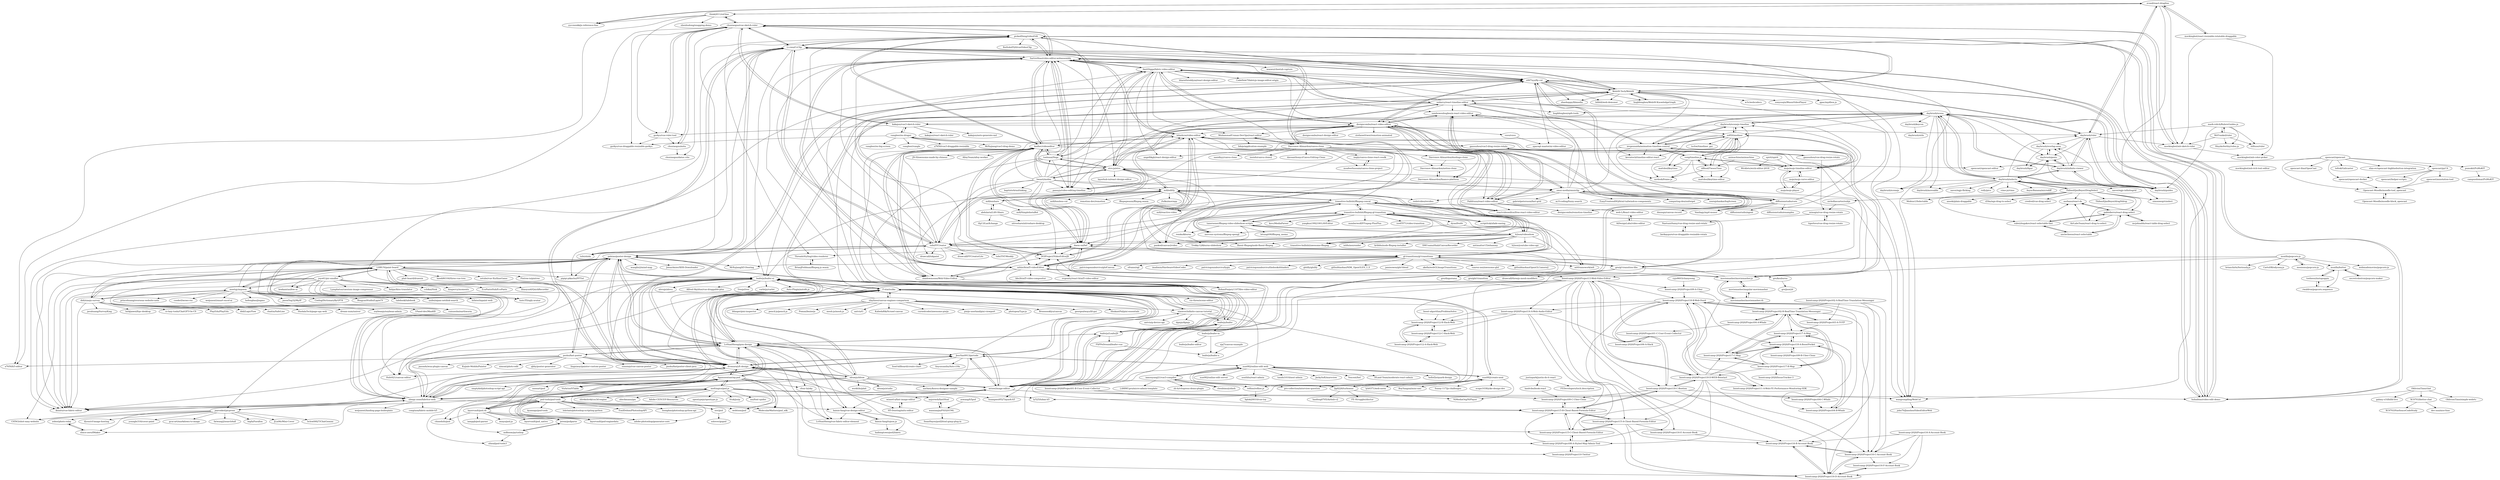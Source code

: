 digraph G {
"zcued/react-dragline" -> "yyccmmkk/js-reference-line"
"zcued/react-dragline" -> "think2011/ref-line"
"zcued/react-dragline" -> "mockingbot/mb-sketch-ruler"
"zcued/react-dragline" -> "daybrush/ruler"
"zcued/react-dragline" -> "daybrush/guides"
"zcued/react-dragline" -> "mockingbot/react-resizable-rotatable-draggable"
"pickedDeng/videoEdit" -> "Li-vien/CcClip"
"pickedDeng/videoEdit" -> "SartreShao/video-editor.webassembly"
"pickedDeng/videoEdit" -> "huhaibiao/video-edit-demo"
"pickedDeng/videoEdit" -> "kudlav/videoeditor"
"pickedDeng/videoEdit" -> "x007xyz/fly-cut"
"pickedDeng/videoEdit" -> "pansyjs/video-editing-timeline"
"pickedDeng/videoEdit" -> "chuxiaoguo/vue-sketch-ruler"
"pickedDeng/videoEdit" -> "WebAV-Tech/WebAV"
"pickedDeng/videoEdit" -> "ThreadsStyling/video-renderer"
"pickedDeng/videoEdit" -> "tnfe/shida" ["e"=1]
"pickedDeng/videoEdit" -> "RoiSoleil520/vueVideoClip"
"pickedDeng/videoEdit" -> "wangrongding/WebCut"
"daybrush/scenejs-timeline" -> "daybrush/scena"
"daybrush/scenejs-timeline" -> "kevintech/timeline-editor-react"
"daybrush/scenejs-timeline" -> "ievgennaida/animation-timeline-control"
"daybrush/scenejs-timeline" -> "zz85/timeliner"
"ievgennaida/animation-timeline-control" -> "xzdarcy/react-timeline-editor"
"ievgennaida/animation-timeline-control" -> "zz85/timeliner"
"ievgennaida/animation-timeline-control" -> "daybrush/scenejs-timeline"
"ievgennaida/animation-timeline-control" -> "mojs/mojs-timeline-editor"
"ievgennaida/animation-timeline-control" -> "vorg/timeline.js"
"ievgennaida/animation-timeline-control" -> "mrdoob/frame.js" ["e"=1]
"ievgennaida/animation-timeline-control" -> "pansyjs/video-editing-timeline"
"ievgennaida/animation-timeline-control" -> "kevintech/timeline-editor-react"
"ievgennaida/animation-timeline-control" -> "daybrush/scena"
"transitive-bullshit/ffmpeg-concat" -> "transitive-bullshit/ffmpeg-gl-transition"
"transitive-bullshit/ffmpeg-concat" -> "gl-transitions/gl-transitions"
"transitive-bullshit/ffmpeg-concat" -> "transitive-bullshit/awesome-ffmpeg" ["e"=1]
"transitive-bullshit/ffmpeg-concat" -> "tanersener/ffmpeg-video-slideshow-scripts"
"transitive-bullshit/ffmpeg-concat" -> "mifi/editly"
"transitive-bullshit/ffmpeg-concat" -> "nervous-systems/ffmpeg-opengl"
"transitive-bullshit/ffmpeg-concat" -> "remko/kburns"
"transitive-bullshit/ffmpeg-concat" -> "daem-on/fwf"
"transitive-bullshit/ffmpeg-concat" -> "h2non/videoshow"
"transitive-bullshit/ffmpeg-concat" -> "gre/gl-transition-libs"
"transitive-bullshit/ffmpeg-concat" -> "mifi/reactive-video"
"transitive-bullshit/ffmpeg-concat" -> "scriptituk/xfade-easing"
"transitive-bullshit/ffmpeg-concat" -> "pankod/canvas2video" ["e"=1]
"transitive-bullshit/ffmpeg-concat" -> "tnfe/FFCreator"
"transitive-bullshit/ffmpeg-concat" -> "bilashcse/video-editor"
"transitive-bullshit/ffmpeg-gl-transition" -> "transitive-bullshit/ffmpeg-concat"
"transitive-bullshit/ffmpeg-gl-transition" -> "gl-transitions/gl-transitions"
"transitive-bullshit/ffmpeg-gl-transition" -> "nervous-systems/ffmpeg-opengl"
"transitive-bullshit/ffmpeg-gl-transition" -> "numberwolf/FFmpeg-PlusPlus" ["e"=1]
"transitive-bullshit/ffmpeg-gl-transition" -> "tanersener/ffmpeg-video-slideshow-scripts"
"transitive-bullshit/ffmpeg-gl-transition" -> "transitive-bullshit/awesome-ffmpeg" ["e"=1]
"transitive-bullshit/ffmpeg-gl-transition" -> "scriptituk/xfade-easing"
"transitive-bullshit/ffmpeg-gl-transition" -> "gre/gl-transition-libs"
"transitive-bullshit/ffmpeg-gl-transition" -> "mltframework/mlt" ["e"=1]
"transitive-bullshit/ffmpeg-gl-transition" -> "ice45571/video-transition"
"transitive-bullshit/ffmpeg-gl-transition" -> "ksvc/MediaParser" ["e"=1]
"transitive-bullshit/ffmpeg-gl-transition" -> "yangkun19921001/AVEditor" ["e"=1]
"transitive-bullshit/ffmpeg-gl-transition" -> "tnfe/FFCreator"
"transitive-bullshit/ffmpeg-gl-transition" -> "dyne/frei0r"
"chuxiaoguo/mita" -> "chuxiaoguo/datav-vite"
"chuxiaoguo/mita" -> "chuxiaoguo/vue-sketch-ruler"
"daybrush/scena" -> "daybrush/guides"
"daybrush/scena" -> "daybrush/ruler"
"daybrush/scena" -> "daybrush/selecto"
"daybrush/scena" -> "daybrush/infinite-viewer"
"daybrush/scena" -> "daybrush/scenejs-timeline"
"daybrush/scena" -> "daybrush/scenejs" ["e"=1]
"daybrush/scena" -> "daybrush/gesto"
"daybrush/scena" -> "daybrush/moveable" ["e"=1]
"daybrush/scena" -> "ievgennaida/animation-timeline-control"
"daybrush/scena" -> "daybrush/overlap-area"
"daybrush/scena" -> "daybrush/keycon"
"daybrush/scena" -> "xzdarcy/react-timeline-editor"
"daybrush/scena" -> "F-star/suika"
"daybrush/scena" -> "zz85/timeliner"
"daybrush/scena" -> "kakajun/vue3-sketch-ruler"
"daybrush/keycon" -> "daybrush/utils"
"kudlav/videoeditor" -> "daem-on/fwf"
"kudlav/videoeditor" -> "shadowmoose/Web-Video-Editor"
"kudlav/videoeditor" -> "SartreShao/video-editor.webassembly"
"kudlav/videoeditor" -> "mhlzr/html5-videoEditor"
"kudlav/videoeditor" -> "DGIProject/VideoEditorJS"
"kudlav/videoeditor" -> "bilashcse/video-editor"
"kudlav/videoeditor" -> "toshusai/Vega"
"kudlav/videoeditor" -> "etro-js/etro"
"kudlav/videoeditor" -> "RohanPoojary1107/fire-video-editor"
"kudlav/videoeditor" -> "boostcamp-2020/Project13-Web-Video-Editor"
"kudlav/videoeditor" -> "pickedDeng/videoEdit"
"kudlav/videoeditor" -> "JN-H/awesome-made-by-chinese" ["e"=1]
"kudlav/videoeditor" -> "drawcall/inkpaint" ["e"=1]
"kudlav/videoeditor" -> "wangrongding/WebCut"
"kudlav/videoeditor" -> "AlloyTeam/alloy-worker" ["e"=1]
"landvibe/book-react" -> "boostcamp-2020/Project09-C-Uber-Clone"
"opencast/opencast" -> "opencast/pyCA"
"opencast/opencast" -> "opencast/opencast-docker"
"opencast/opencast" -> "opencast/opencast-editor"
"opencast/opencast" -> "opencast-ilias/OpenCast"
"opencast/opencast" -> "Opencast-Moodle/moodle-tool_opencast"
"opencast/opencast" -> "teltek/Galicaster"
"opencast/opencast" -> "elan-ev/opencast-bigbluebutton-integration"
"opencast/opencast" -> "pumukit/PuMuKIT"
"ThibaultJanBeyer/DragSelect" -> "simonwep/viselect" ["e"=1]
"ThibaultJanBeyer/DragSelect" -> "daybrush/selecto"
"ThibaultJanBeyer/DragSelect" -> "aurbano/react-ds"
"ThibaultJanBeyer/DragSelect" -> "ThibaultJanBeyer/dragNdrop"
"ThibaultJanBeyer/DragSelect" -> "valerybugakov/react-selectable-fast"
"ThibaultJanBeyer/DragSelect" -> "nichollascarter/subjx"
"ThibaultJanBeyer/DragSelect" -> "pablofierro/react-drag-select"
"ThibaultJanBeyer/DragSelect" -> "Mobius1/Selectable"
"ThibaultJanBeyer/DragSelect" -> "AirLabsTeam/react-drag-to-select"
"ThibaultJanBeyer/DragSelect" -> "anseki/plain-draggable" ["e"=1]
"ThibaultJanBeyer/DragSelect" -> "d3lm/ngx-drag-to-select" ["e"=1]
"ThibaultJanBeyer/DragSelect" -> "credred/vue-drag-select"
"tanersener/ffmpeg-video-slideshow-scripts" -> "letungit90/ffmpeg_memo"
"tanersener/ffmpeg-video-slideshow-scripts" -> "transitive-bullshit/ffmpeg-concat"
"tanersener/ffmpeg-video-slideshow-scripts" -> "transitive-bullshit/ffmpeg-gl-transition"
"tanersener/ffmpeg-video-slideshow-scripts" -> "h2non/videoshow"
"tanersener/ffmpeg-video-slideshow-scripts" -> "Trekky12/kburns-slideshow"
"tanersener/ffmpeg-video-slideshow-scripts" -> "remko/kburns"
"tanersener/ffmpeg-video-slideshow-scripts" -> "pankod/canvas2video" ["e"=1]
"opencast/pyCA" -> "opencast/annotation-tool"
"opencast/pyCA" -> "opencast/helper-scripts"
"opencast/pyCA" -> "opencast/opencast-docker"
"opencast/pyCA" -> "Opencast-Moodle/moodle-tool_opencast"
"etro-js/etro" -> "mifi/editly"
"etro-js/etro" -> "AmitDigga/fabric-video-editor"
"etro-js/etro" -> "kudlav/videoeditor"
"etro-js/etro" -> "designcombo/react-video-editor"
"etro-js/etro" -> "toshusai/Vega"
"etro-js/etro" -> "daem-on/fwf"
"etro-js/etro" -> "pansyjs/video-editing-timeline"
"etro-js/etro" -> "omni-media/omniclip"
"etro-js/etro" -> "bwasti/mebm"
"etro-js/etro" -> "moviemasher/moviemasher.js"
"etro-js/etro" -> "tnfe/FFCreator"
"etro-js/etro" -> "pankod/canvas2video" ["e"=1]
"etro-js/etro" -> "SartreShao/video-editor.webassembly"
"etro-js/etro" -> "layerhub-io/react-design-editor" ["e"=1]
"etro-js/etro" -> "xzdarcy/react-timeline-editor"
"DGIProject/VideoEditorJS" -> "mhlzr/html5-videoEditor"
"DGIProject/VideoEditorJS" -> "bilashcse/video-editor"
"DGIProject/VideoEditorJS" -> "kudlav/videoeditor"
"mark-rolich/RulersGuides.js" -> "MrFrankel/ruler"
"mark-rolich/RulersGuides.js" -> "ShyykoSerhiy/rulez.js"
"mark-rolich/RulersGuides.js" -> "hilliuse/ruler"
"mark-rolich/RulersGuides.js" -> "daybrush/guides"
"mark-rolich/RulersGuides.js" -> "daybrush/ruler"
"mozilla/butter" -> "toolness/instapoppin"
"mozilla/butter" -> "rwaldron/popcorn.sequence"
"mozilla/butter" -> "secretrobotron/popcorn-maker"
"yyccmmkk/js-reference-line" -> "zcued/react-dragline"
"justinpark/justin-do-it-react" -> "landvibe/book-react"
"justinpark/justin-do-it-react" -> "FEDevelopers/tech.description" ["e"=1]
"daem-on/fwf" -> "shadowmoose/Web-Video-Editor"
"daem-on/fwf" -> "bilashcse/video-editor"
"daem-on/fwf" -> "kudlav/videoeditor"
"daem-on/fwf" -> "mhlzr/html5-videoEditor"
"daem-on/fwf" -> "DGIProject/VideoEditorJS"
"daem-on/fwf" -> "ThreadsStyling/video-renderer"
"vorg/timeline.js" -> "zz85/timeliner"
"vorg/timeline.js" -> "idflood/TweenTime"
"vorg/timeline.js" -> "mrdoob/frame.js" ["e"=1]
"vorg/timeline.js" -> "mattdesl/keytime-editor"
"vorg/timeline.js" -> "mojs/mojs-timeline-editor"
"vorg/timeline.js" -> "mattdesl/keytime"
"vorg/timeline.js" -> "daybrush/scenejs-timeline"
"vorg/timeline.js" -> "ievgennaida/animation-timeline-control"
"gre/gl-transition-libs" -> "gl-transitions/gl-transitions"
"gre/gl-transition-libs" -> "gre/diaporama" ["e"=1]
"gre/gl-transition-libs" -> "gre/kenburns"
"gre/gl-transition-libs" -> "transitive-bullshit/ffmpeg-gl-transition"
"gre/gl-transition-libs" -> "drawcall/threejs-mesh-modifiers" ["e"=1]
"gre/gl-transition-libs" -> "gre/glsl-transition"
"gorkys/vue-ruler-tool" -> "chuxiaoguo/vue-sketch-ruler"
"gorkys/vue-ruler-tool" -> "gorkys/vue-draggable-resizable-gorkys" ["e"=1]
"gorkys/vue-ruler-tool" -> "chuxiaoguo/mita"
"mockingbot/react-resizable-rotatable-draggable" -> "mockingbot/mb-color-picker"
"mockingbot/react-resizable-rotatable-draggable" -> "mockingbot/mb-sketch-ruler"
"mockingbot/react-resizable-rotatable-draggable" -> "zcued/react-dragline"
"nichollascarter/subjx" -> "minogin/vue-drag-resize-rotate"
"menismu/popcorn-js" -> "mozilla/popcorn-js"
"minogin/vue-drag-resize-rotate" -> "NastuzziSamy/vue-drag-resize-and-rotate"
"minogin/vue-drag-resize-rotate" -> "tigerlove/vue-drag-resize-rotate"
"moviemasher/moviemasher.rb" -> "moviemasher/angular-moviemasher"
"moviemasher/moviemasher.rb" -> "moviemasher/moviemasher.js"
"shadowmoose/Web-Video-Editor" -> "daem-on/fwf"
"shadowmoose/Web-Video-Editor" -> "kudlav/videoeditor"
"shadowmoose/Web-Video-Editor" -> "DGIProject/VideoEditorJS"
"shadowmoose/Web-Video-Editor" -> "RohanPoojary1107/fire-video-editor"
"anjorweb/fastHtml" -> "wanxianjia/PSD2HTML"
"NastuzziSamy/vue-drag-resize-and-rotate" -> "berkaygure/vue-draggable-resizable-rotate"
"opencast/annotation-tool" -> "Opencast-Moodle/moodle-tool_opencast"
"rwaldron/popcorn.sequence" -> "toolness/instapoppin"
"Opencast-Moodle/moodle-block_opencast" -> "Opencast-Moodle/moodle-tool_opencast"
"Opencast-Moodle/moodle-tool_opencast" -> "Opencast-Moodle/moodle-block_opencast"
"mifi/editly" -> "etro-js/etro"
"mifi/editly" -> "transitive-bullshit/ffmpeg-concat"
"mifi/editly" -> "tnfe/FFCreator"
"mifi/editly" -> "mifi/reactive-video"
"mifi/editly" -> "h2non/videoshow"
"mifi/editly" -> "mifi/lossless-cut" ["e"=1]
"mifi/editly" -> "transitive-bullshit/awesome-ffmpeg" ["e"=1]
"mifi/editly" -> "remotion-dev/remotion" ["e"=1]
"mifi/editly" -> "ffmpegwasm/ffmpeg.wasm" ["e"=1]
"mifi/editly" -> "pankod/canvas2video" ["e"=1]
"mifi/editly" -> "mifi/ezshare"
"mifi/editly" -> "fluent-ffmpeg/node-fluent-ffmpeg" ["e"=1]
"mifi/editly" -> "Zulko/moviepy" ["e"=1]
"mifi/editly" -> "gl-transitions/gl-transitions"
"mifi/editly" -> "redotvideo/revideo" ["e"=1]
"mifi/ezshare" -> "mifi/SimpleInstaBot" ["e"=1]
"mifi/ezshare" -> "mifi/editly"
"mifi/ezshare" -> "abdularis/LAN-Share"
"daybrush/selecto" -> "daybrush/scena"
"daybrush/selecto" -> "daybrush/moveable" ["e"=1]
"daybrush/selecto" -> "daybrush/infinite-viewer"
"daybrush/selecto" -> "daybrush/guides"
"daybrush/selecto" -> "daybrush/ruler"
"daybrush/selecto" -> "naver/egjs-infinitegrid" ["e"=1]
"daybrush/selecto" -> "daybrush/scenejs" ["e"=1]
"daybrush/selecto" -> "simonwep/viselect" ["e"=1]
"daybrush/selecto" -> "naver/egjs-flicking" ["e"=1]
"daybrush/selecto" -> "daybrush/gesto"
"daybrush/selecto" -> "rsify/pico" ["e"=1]
"daybrush/selecto" -> "ThibaultJanBeyer/DragSelect"
"daybrush/selecto" -> "vime-js/vime" ["e"=1]
"daybrush/selecto" -> "leaferjs/leafer-ui"
"daybrush/selecto" -> "AsyncBanana/microdiff" ["e"=1]
"moviemasher/moviemasher.js" -> "moviemasher/moviemasher.rb"
"moviemasher/moviemasher.js" -> "moviemasher/angular-moviemasher"
"moviemasher/moviemasher.js" -> "mhlzr/html5-videoEditor"
"moviemasher/moviemasher.js" -> "bilashcse/video-editor"
"moviemasher/moviemasher.js" -> "DGIProject/VideoEditorJS"
"moviemasher/moviemasher.js" -> "daem-on/fwf"
"animachine/animachine" -> "mojs/mojs-timeline-editor"
"animachine/animachine" -> "idflood/TweenTime"
"daybrush/infinite-viewer" -> "daybrush/guides"
"daybrush/infinite-viewer" -> "daybrush/gesto"
"daybrush/infinite-viewer" -> "daybrush/ruler"
"daybrush/infinite-viewer" -> "daybrush/scena"
"daybrush/infinite-viewer" -> "daybrush/selecto"
"daybrush/infinite-viewer" -> "daybrush/overlap-area"
"daybrush/guides" -> "daybrush/ruler"
"daybrush/guides" -> "daybrush/infinite-viewer"
"daybrush/guides" -> "daybrush/scena"
"daybrush/guides" -> "daybrush/overlap-area"
"daybrush/guides" -> "daybrush/gesto"
"daybrush/guides" -> "daybrush/selecto"
"ThreadsStyling/video-renderer" -> "BrianJFeldman/ffmpeg.js.wasm"
"secretrobotron/popcorn-maker" -> "mozilla/butter"
"chuxiaoguo/vue-sketch-ruler" -> "gorkys/vue-ruler-tool"
"chuxiaoguo/vue-sketch-ruler" -> "mockingbot/mb-sketch-ruler"
"chuxiaoguo/vue-sketch-ruler" -> "chuxiaoguo/mita"
"chuxiaoguo/vue-sketch-ruler" -> "kakajun/vue3-sketch-ruler"
"chuxiaoguo/vue-sketch-ruler" -> "Li-vien/CcClip"
"chuxiaoguo/vue-sketch-ruler" -> "gorkys/vue-draggable-resizable-gorkys" ["e"=1]
"chuxiaoguo/vue-sketch-ruler" -> "huhaibiao/video-edit-demo"
"chuxiaoguo/vue-sketch-ruler" -> "SartreShao/video-editor.webassembly"
"chuxiaoguo/vue-sketch-ruler" -> "pickedDeng/videoEdit"
"chuxiaoguo/vue-sketch-ruler" -> "chuxiaoguo/datav-vite"
"chuxiaoguo/vue-sketch-ruler" -> "a7650/h5-editor" ["e"=1]
"chuxiaoguo/vue-sketch-ruler" -> "think2011/ref-line"
"daybrush/ruler" -> "daybrush/guides"
"daybrush/ruler" -> "daybrush/infinite-viewer"
"daybrush/ruler" -> "daybrush/gesto"
"daybrush/ruler" -> "daybrush/scena"
"daybrush/ruler" -> "daybrush/overlap-area"
"daybrush/ruler" -> "zcued/react-dragline"
"daybrush/ruler" -> "mockingbot/mb-sketch-ruler"
"moviemasher/angular-moviemasher" -> "moviemasher/moviemasher.rb"
"moviemasher/angular-moviemasher" -> "moviemasher/moviemasher.js"
"zz85/timeliner" -> "idflood/TweenTime"
"zz85/timeliner" -> "vorg/timeline.js"
"zz85/timeliner" -> "mrdoob/frame.js" ["e"=1]
"zz85/timeliner" -> "ievgennaida/animation-timeline-control"
"zz85/timeliner" -> "mojs/mojs-timeline-editor"
"zz85/timeliner" -> "daybrush/scenejs-timeline"
"zz85/timeliner" -> "mattdesl/keytime-editor"
"zz85/timeliner" -> "kevintech/timeline-editor-react"
"zz85/timeliner" -> "pansyjs/video-editing-timeline"
"zz85/timeliner" -> "mattdesl/keytime"
"zz85/timeliner" -> "tschw/timeliner_gui"
"slaylines/canvas-engines-comparison" -> "mesh-js/mesh.js" ["e"=1]
"slaylines/canvas-engines-comparison" -> "F-star/suika"
"slaylines/canvas-engines-comparison" -> "antvis/G" ["e"=1]
"slaylines/canvas-engines-comparison" -> "KaliedaRik/Scrawl-canvas"
"slaylines/canvas-engines-comparison" -> "cursedcoder/awesome-pixijs" ["e"=1]
"slaylines/canvas-engines-comparison" -> "xiaoiver/infinite-canvas-tutorial"
"slaylines/canvas-engines-comparison" -> "pixijs-userland/pixi-viewport" ["e"=1]
"slaylines/canvas-engines-comparison" -> "photopea/Typr.js" ["e"=1]
"slaylines/canvas-engines-comparison" -> "Brooooooklyn/canvas" ["e"=1]
"slaylines/canvas-engines-comparison" -> "georgealways/lil-gui" ["e"=1]
"slaylines/canvas-engines-comparison" -> "leaferjs/leafer-ui"
"slaylines/canvas-engines-comparison" -> "ShukantPal/pixi-essentials" ["e"=1]
"slaylines/canvas-engines-comparison" -> "bfanger/pixi-inspector" ["e"=1]
"slaylines/canvas-engines-comparison" -> "pencil-js/pencil.js"
"slaylines/canvas-engines-comparison" -> "Pomax/bezierjs" ["e"=1]
"idflood/TweenTime" -> "zz85/timeliner"
"idflood/TweenTime" -> "vorg/timeline.js"
"idflood/TweenTime" -> "mattdesl/keytime-editor"
"idflood/TweenTime" -> "mrdoob/frame.js" ["e"=1]
"daybrush/gesto" -> "daybrush/overlap-area"
"daybrush/gesto" -> "daybrush/figur"
"daybrush/gesto" -> "daybrush/infinite-viewer"
"pumukit/PuMuKIT" -> "campusdomar/PuMuKIT"
"cyjo9603/chanyeong" -> "boostcamp-2020/Project09-A-Uber"
"toolness/instapoppin" -> "rwaldron/popcorn.sequence"
"toolness/instapoppin" -> "mozilla/butter"
"gre/kenburns" -> "gre/json2d"
"boost-algorithm/ProblemSolve" -> "boostcamp-2020/Project12-B-Slack-Web"
"tnfe/FFCreator" -> "tnfe/shida" ["e"=1]
"tnfe/FFCreator" -> "drawcall/FFCreatorLite" ["e"=1]
"tnfe/FFCreator" -> "Li-vien/CcClip"
"tnfe/FFCreator" -> "mifi/editly"
"tnfe/FFCreator" -> "WebAV-Tech/WebAV"
"tnfe/FFCreator" -> "drawcall/inkpaint" ["e"=1]
"tnfe/FFCreator" -> "ikuaitu/vue-fabric-editor" ["e"=1]
"tnfe/FFCreator" -> "huangwei9527/quark-h5" ["e"=1]
"tnfe/FFCreator" -> "palxiao/poster-design"
"tnfe/FFCreator" -> "SartreShao/video-editor.webassembly"
"tnfe/FFCreator" -> "MrXujiang/h5-Dooring" ["e"=1]
"tnfe/FFCreator" -> "gl-transitions/gl-transitions"
"tnfe/FFCreator" -> "pickedDeng/videoEdit"
"tnfe/FFCreator" -> "ly525/luban-h5" ["e"=1]
"tnfe/FFCreator" -> "tnfe/TNT-Weekly" ["e"=1]
"boostcamp-2020/Project12-C-Slack-Web" -> "boostcamp-2020/Project12-B-Slack-Web"
"boostcamp-2020/Project12-C-Slack-Web" -> "boostcamp-2020/Project12-A-Slack-Web"
"pansyjs/video-editing-timeline" -> "SartreShao/video-editor.webassembly"
"AirLabsTeam/react-drag-to-select" -> "aurbano/react-ds"
"psoho/fast-poster" -> "qbhy/poster-generater" ["e"=1]
"psoho/fast-poster" -> "LvHuaiSheng/gzm-design"
"psoho/fast-poster" -> "lingxiaoyi/painter-custom-poster" ["e"=1]
"psoho/fast-poster" -> "palxiao/poster-design"
"psoho/fast-poster" -> "sunniejs/vue-canvas-poster" ["e"=1]
"psoho/fast-poster" -> "dromara/yft-design"
"psoho/fast-poster" -> "psoho/fastposter-client-java"
"psoho/fast-poster" -> "a7650/h5-editor" ["e"=1]
"psoho/fast-poster" -> "H5-Dooring/mitu-editor"
"psoho/fast-poster" -> "jasondu/wxa-plugin-canvas" ["e"=1]
"psoho/fast-poster" -> "sleepy-zone/fabritor-web"
"psoho/fast-poster" -> "Kujiale-Mobile/Painter" ["e"=1]
"psoho/fast-poster" -> "nimoat/photo-edit" ["e"=1]
"gausszhou/vue-drag-resize-rotate" -> "minogin/vue-drag-resize-rotate"
"gausszhou/vue-drag-resize-rotate" -> "gausszhou/vue3-drag-resize-rotate"
"H5-Dooring/mitu-editor" -> "wizard-a/fast-image-editor"
"idrawjs/idraw" -> "F-star/suika"
"idrawjs/idraw" -> "idrawjs/studio"
"idrawjs/idraw" -> "leaferjs/leafer-ui"
"idrawjs/idraw" -> "dromara/yft-design"
"idrawjs/idraw" -> "sleepy-zone/fabritor-web"
"idrawjs/idraw" -> "worktile/plait" ["e"=1]
"idrawjs/idraw" -> "LvHuaiSheng/gzm-design"
"idrawjs/idraw" -> "refline/refline.js"
"idrawjs/idraw" -> "xachary/konva-designer-sample"
"idrawjs/idraw" -> "xiaoiver/infinite-canvas-tutorial"
"idrawjs/idraw" -> "ikuaitu/vue-fabric-editor" ["e"=1]
"idrawjs/idraw" -> "VisActor/VTable" ["e"=1]
"idrawjs/idraw" -> "mtsee/image-editor"
"unclecheese/react-selectable" -> "valerybugakov/react-selectable-fast"
"unclecheese/react-selectable" -> "pablofierro/react-drag-select"
"toshusai/Vega" -> "RohanPoojary1107/fire-video-editor"
"toshusai/Vega" -> "kudlav/videoeditor"
"toshusai/Vega" -> "pansyjs/video-editing-timeline"
"toshusai/Vega" -> "SartreShao/video-editor.webassembly"
"toshusai/Vega" -> "opencast/opencast-editor"
"toshusai/Vega" -> "AmitDigga/fabric-video-editor"
"toshusai/Vega" -> "etro-js/etro"
"toshusai/Vega" -> "daem-on/fwf"
"refline/refline.js" -> "bplok20010/vue-toy" ["e"=1]
"h2non/videoshow" -> "tanersener/ffmpeg-video-slideshow-scripts"
"h2non/videoshow" -> "daem-on/fwf"
"h2non/videoshow" -> "mifi/editly"
"h2non/videoshow" -> "gre/diaporama" ["e"=1]
"h2non/videoshow" -> "transitive-bullshit/ffmpeg-concat"
"h2non/videoshow" -> "pankod/canvas2video" ["e"=1]
"h2non/videoshow" -> "transitive-bullshit/awesome-ffmpeg" ["e"=1]
"h2non/videoshow" -> "bilashcse/video-editor"
"h2non/videoshow" -> "fluent-ffmpeg/node-fluent-ffmpeg" ["e"=1]
"h2non/videoshow" -> "antimatter15/whammy" ["e"=1]
"h2non/videoshow" -> "h2non/youtube-video-api" ["e"=1]
"h2non/videoshow" -> "inlife/nexrender" ["e"=1]
"h2non/videoshow" -> "kribblo/node-ffmpeg-installer" ["e"=1]
"h2non/videoshow" -> "tnfe/FFCreator"
"h2non/videoshow" -> "SMUsamaShah/CanvasRecorder"
"MrFrankel/ruler" -> "mark-rolich/RulersGuides.js"
"MrFrankel/ruler" -> "mockingbot/mb-sketch-ruler"
"MrFrankel/ruler" -> "ShyykoSerhiy/rulez.js"
"MrFrankel/ruler" -> "hilliuse/ruler"
"boostcamp-2020/Project02-A-RealTime-Translation-Messenger" -> "boostcamp-2020/Project03-A-TOTP"
"boostcamp-2020/Project02-A-RealTime-Translation-Messenger" -> "boostcamp-2020/Project02-B-RealTime-Translation-Messenger"
"boostcamp-2020/Project02-A-RealTime-Translation-Messenger" -> "boostcamp-2020/Project16-B-Account-Book"
"boostcamp-2020/Project02-A-RealTime-Translation-Messenger" -> "boostcamp-2020/Project16-C-Account-Book"
"bwasti/mebm" -> "kudlav/videoeditor"
"bwasti/mebm" -> "pansyjs/video-editing-timeline"
"bwasti/mebm" -> "etro-js/etro"
"bwasti/mebm" -> "SartreShao/video-editor.webassembly"
"bwasti/mebm" -> "toshusai/Vega"
"bwasti/mebm" -> "shadowmoose/Web-Video-Editor"
"bwasti/mebm" -> "bilashcse/video-editor"
"bwasti/mebm" -> "daem-on/fwf"
"bwasti/mebm" -> "designcombo/react-video-editor"
"bwasti/mebm" -> "DGIProject/VideoEditorJS"
"bwasti/mebm" -> "mhlzr/html5-videoEditor"
"bwasti/mebm" -> "omni-media/omniclip"
"bwasti/mebm" -> "baptisteArno/tinking" ["e"=1]
"bwasti/mebm" -> "AmitDigga/fabric-video-editor"
"bwasti/mebm" -> "mifi/editly"
"wanxianjia/PSD2HTML" -> "anjorweb/fastHtml"
"wanxianjia/PSD2HTML" -> "SeanHayes/psd2html-gimp-plug-in"
"boostcamp-2020/Project04-C-Whale" -> "boostcamp-2020/Project04-B-Whale"
"boostcamp-2020/Project04-C-Whale" -> "boostcamp-2020/Project17-A-Map"
"boostcamp-2020/Project08-A-Styled-Map-Admin-Tool" -> "boostcamp-2020/Project10-Twitter"
"boostcamp-2020/Project08-A-Styled-Map-Admin-Tool" -> "boostcamp-2020/Project15-C-Client-Based-Formula-Editor"
"boostcamp-2020/Project08-A-Styled-Map-Admin-Tool" -> "boostcamp-2020/Project15-B-Client-Based-Formula-Editor"
"bilashcse/video-editor" -> "mhlzr/html5-videoEditor"
"bilashcse/video-editor" -> "daem-on/fwf"
"bilashcse/video-editor" -> "DGIProject/VideoEditorJS"
"bilashcse/video-editor" -> "kudlav/videoeditor"
"bilashcse/video-editor" -> "shadowmoose/Web-Video-Editor"
"bilashcse/video-editor" -> "moviemasher/moviemasher.js"
"bilashcse/video-editor" -> "SartreShao/video-editor.webassembly"
"bilashcse/video-editor" -> "evgenity/react-html5-video-editor"
"boostcamp-2020/Project16-A-Account-Book" -> "boostcamp-2020/Project16-C-Account-Book"
"boostcamp-2020/Project16-A-Account-Book" -> "boostcamp-2020/Project16-D-Account-Book"
"boostcamp-2020/Project16-A-Account-Book" -> "boostcamp-2020/Project16-F-Account-Book"
"boostcamp-2020/Project16-A-Account-Book" -> "boostcamp-2020/Project16-B-Account-Book"
"wizard-a/fast-image-editor" -> "H5-Dooring/mitu-editor"
"boostcamp-2020/Project13-Web-Video-Editor" -> "boostcamp-2020/Project08-A-Styled-Map-Admin-Tool"
"boostcamp-2020/Project13-Web-Video-Editor" -> "boostcamp-2020/Project15-C-Client-Based-Formula-Editor"
"boostcamp-2020/Project13-Web-Video-Editor" -> "boostcamp-2020/Project10-Twitter"
"boostcamp-2020/Project13-Web-Video-Editor" -> "boostcamp-2020/Project14-A-Web-Audio-Editor"
"boostcamp-2020/Project13-Web-Video-Editor" -> "boostcamp-2020/Project18-D-WEB-Boostact"
"boostcamp-2020/Project13-Web-Video-Editor" -> "boostcamp-2020/Project11-A-Web-FE-Performance-Monitoring-SDK"
"boostcamp-2020/Project13-Web-Video-Editor" -> "boostcamp-2020/Project18-B-Web-Duxit"
"boostcamp-2020/Project13-Web-Video-Editor" -> "boostcamp-2020/Project16-D-Account-Book"
"boostcamp-2020/Project13-Web-Video-Editor" -> "boostcamp-2020/Project16-B-Account-Book"
"boostcamp-2020/Project13-Web-Video-Editor" -> "boostcamp-2020/Project15-B-Client-Based-Formula-Editor"
"boostcamp-2020/Project13-Web-Video-Editor" -> "boostcamp-2020/Project16-E-Account-Book"
"boostcamp-2020/Project13-Web-Video-Editor" -> "boostcamp-2020/Project15-A-Client-Based-Formula-Editor"
"boostcamp-2020/Project13-Web-Video-Editor" -> "boostcamp-2020/Project12-B-Slack-Web"
"boostcamp-2020/Project13-Web-Video-Editor" -> "boostcamp-2020/Project18-C-Bootion"
"boostcamp-2020/Project13-Web-Video-Editor" -> "boostcamp-2020/Project09-A-Uber"
"boostcamp-2020/Project18-C-Bootion" -> "boostcamp-2020/Project15-B-Client-Based-Formula-Editor"
"boostcamp-2020/Project18-C-Bootion" -> "boostcamp-2020/Project18-B-Web-Duxit"
"boostcamp-2020/Project18-C-Bootion" -> "boostcamp-2020/Project09-C-Uber-Clone"
"boostcamp-2020/Project18-C-Bootion" -> "boostcamp-2020/Project18-D-WEB-Boostact"
"boostcamp-2020/Project18-C-Bootion" -> "boostcamp-2020/Project16-D-Account-Book"
"boostcamp-2020/Project18-C-Bootion" -> "boostcamp-2020/Project04-C-Whale"
"boostcamp-2020/Project18-D-WEB-Boostact" -> "boostcamp-2020/Project18-B-Web-Duxit"
"boostcamp-2020/Project18-D-WEB-Boostact" -> "boostcamp-2020/Project11-A-Web-FE-Performance-Monitoring-SDK"
"boostcamp-2020/Project18-D-WEB-Boostact" -> "boostcamp-2020/Project16-C-Account-Book"
"boostcamp-2020/Project18-D-WEB-Boostact" -> "boostcamp-2020/Project18-C-Bootion"
"boostcamp-2020/Project18-D-WEB-Boostact" -> "boostcamp-2020/Project18-A-BoostPocket"
"boostcamp-2020/Project18-D-WEB-Boostact" -> "boostcamp-2020/Project08-A-Styled-Map-Admin-Tool"
"boostcamp-2020/Project18-D-WEB-Boostact" -> "boostcamp-2020/Project15-C-Client-Based-Formula-Editor"
"boostcamp-2020/Project18-D-WEB-Boostact" -> "boostcamp-2020/Project17-C-Map"
"boostcamp-2020/Project18-D-WEB-Boostact" -> "boostcamp-2020/Project15-A-Client-Based-Formula-Editor"
"boostcamp-2020/Project18-D-WEB-Boostact" -> "boostcamp-2020/Project13-Web-Video-Editor"
"boostcamp-2020/Project12-A-Slack-Web" -> "boostcamp-2020/Project12-B-Slack-Web"
"boostcamp-2020/Project12-A-Slack-Web" -> "boostcamp-2020/Project12-C-Slack-Web"
"boostcamp-2020/Project12-B-Slack-Web" -> "boostcamp-2020/Project12-C-Slack-Web"
"boostcamp-2020/Project12-B-Slack-Web" -> "boostcamp-2020/Project12-A-Slack-Web"
"boostcamp-2020/Project16-C-Account-Book" -> "boostcamp-2020/Project16-B-Account-Book"
"boostcamp-2020/Project16-C-Account-Book" -> "boostcamp-2020/Project16-D-Account-Book"
"boostcamp-2020/Project16-C-Account-Book" -> "boostcamp-2020/Project16-F-Account-Book"
"daybrush/overlap-area" -> "daybrush/gesto"
"daybrush/overlap-area" -> "daybrush/figur"
"boostcamp-2020/Project17-B-Map" -> "boostcamp-2020/Project17-C-Map"
"boostcamp-2020/Project17-B-Map" -> "boostcamp-2020/Project02-B-RealTime-Translation-Messenger"
"boostcamp-2020/Project17-B-Map" -> "boostcamp-2020/Project17-A-Map"
"boostcamp-2020/Project17-B-Map" -> "boostcamp-2020/IssueTracker-3"
"boostcamp-2020/Project17-B-Map" -> "boostcamp-2020/Project18-A-BoostPocket"
"boostcamp-2020/Project17-B-Map" -> "boostcamp-2020/Project18-B-Web-Duxit"
"boostcamp-2020/Project17-B-Map" -> "boostcamp-2020/Project18-D-WEB-Boostact"
"boostcamp-2020/Project15-B-Client-Based-Formula-Editor" -> "boostcamp-2020/Project09-C-Uber-Clone"
"boostcamp-2020/Project15-B-Client-Based-Formula-Editor" -> "boostcamp-2020/Project15-A-Client-Based-Formula-Editor"
"boostcamp-2020/Project15-B-Client-Based-Formula-Editor" -> "boostcamp-2020/Project15-C-Client-Based-Formula-Editor"
"boostcamp-2020/Project15-B-Client-Based-Formula-Editor" -> "boostcamp-2020/Project18-C-Bootion"
"boostcamp-2020/Project02-B-RealTime-Translation-Messenger" -> "boostcamp-2020/Project17-C-Map"
"boostcamp-2020/Project02-B-RealTime-Translation-Messenger" -> "boostcamp-2020/Project17-B-Map"
"boostcamp-2020/Project02-B-RealTime-Translation-Messenger" -> "boostcamp-2020/Project17-A-Map"
"boostcamp-2020/Project02-B-RealTime-Translation-Messenger" -> "boostcamp-2020/Project04-A-Whale"
"boostcamp-2020/Project02-B-RealTime-Translation-Messenger" -> "boostcamp-2020/Project03-A-TOTP"
"boostcamp-2020/Project02-B-RealTime-Translation-Messenger" -> "boostcamp-2020/Project18-B-Web-Duxit"
"boostcamp-2020/Project02-B-RealTime-Translation-Messenger" -> "boostcamp-2020/Project16-C-Account-Book"
"boostcamp-2020/Project16-E-Account-Book" -> "boostcamp-2020/Project16-B-Account-Book"
"boostcamp-2020/Project18-B-Web-Duxit" -> "boostcamp-2020/Project18-C-Bootion"
"boostcamp-2020/Project18-B-Web-Duxit" -> "boostcamp-2020/Project18-D-WEB-Boostact"
"boostcamp-2020/Project18-B-Web-Duxit" -> "boostcamp-2020/Project04-B-Whale"
"boostcamp-2020/Project18-B-Web-Duxit" -> "boostcamp-2020/Project16-D-Account-Book"
"boostcamp-2020/Project18-B-Web-Duxit" -> "boostcamp-2020/Project16-C-Account-Book"
"boostcamp-2020/Project18-B-Web-Duxit" -> "boostcamp-2020/Project02-B-RealTime-Translation-Messenger"
"boostcamp-2020/Project18-B-Web-Duxit" -> "boostcamp-2020/Project14-A-Web-Audio-Editor"
"boostcamp-2020/Project18-B-Web-Duxit" -> "boostcamp-2020/Project08-A-Styled-Map-Admin-Tool"
"boostcamp-2020/Project18-B-Web-Duxit" -> "boostcamp-2020/Project12-B-Slack-Web"
"boostcamp-2020/Project18-B-Web-Duxit" -> "boostcamp-2020/Project18-A-BoostPocket"
"boostcamp-2020/Project16-B-Account-Book" -> "boostcamp-2020/Project16-C-Account-Book"
"boostcamp-2020/Project16-B-Account-Book" -> "boostcamp-2020/Project16-D-Account-Book"
"boostcamp-2020/Project15-A-Client-Based-Formula-Editor" -> "boostcamp-2020/Project15-B-Client-Based-Formula-Editor"
"boostcamp-2020/Project15-A-Client-Based-Formula-Editor" -> "boostcamp-2020/Project16-B-Account-Book"
"boostcamp-2020/Project15-A-Client-Based-Formula-Editor" -> "boostcamp-2020/Project15-C-Client-Based-Formula-Editor"
"boostcamp-2020/Project15-A-Client-Based-Formula-Editor" -> "boostcamp-2020/Project16-D-Account-Book"
"boostcamp-2020/Project15-A-Client-Based-Formula-Editor" -> "boostcamp-2020/Project16-E-Account-Book"
"boostcamp-2020/Project17-C-Map" -> "boostcamp-2020/Project18-A-BoostPocket"
"boostcamp-2020/Project17-C-Map" -> "boostcamp-2020/Project17-A-Map"
"boostcamp-2020/Project17-C-Map" -> "boostcamp-2020/Project02-B-RealTime-Translation-Messenger"
"boostcamp-2020/Project17-C-Map" -> "boostcamp-2020/Project17-B-Map"
"boostcamp-2020/Project01-C-User-Event-Collector" -> "boostcamp-2020/Project06-A-Slack"
"boostcamp-2020/Project09-A-Uber" -> "boostcamp-2020/Project18-B-Web-Duxit"
"boostcamp-2020/Project09-A-Uber" -> "boostcamp-2020/Project11-A-Web-FE-Performance-Monitoring-SDK"
"boostcamp-2020/Project04-A-Whale" -> "boostcamp-2020/Project01-C-User-Event-Collector"
"boostcamp-2020/Project04-A-Whale" -> "boostcamp-2020/Project02-B-RealTime-Translation-Messenger"
"boostcamp-2020/Project04-B-Whale" -> "boostcamp-2020/Project18-A-BoostPocket"
"boostcamp-2020/Project09-B-Uber-Clone" -> "boostcamp-2020/Project04-B-Whale"
"boostcamp-2020/Project09-B-Uber-Clone" -> "boostcamp-2020/Project18-A-BoostPocket"
"boostcamp-2020/Project14-A-Web-Audio-Editor" -> "boostcamp-2020/Project12-B-Slack-Web"
"boostcamp-2020/Project14-A-Web-Audio-Editor" -> "boostcamp-2020/Project06-A-Slack"
"boostcamp-2020/Project14-A-Web-Audio-Editor" -> "boostcamp-2020/Project12-C-Slack-Web"
"boostcamp-2020/Project14-A-Web-Audio-Editor" -> "boostcamp-2020/Project15-B-Client-Based-Formula-Editor"
"boostcamp-2020/Project14-A-Web-Audio-Editor" -> "boostcamp-2020/Project16-D-Account-Book"
"boostcamp-2020/Project15-C-Client-Based-Formula-Editor" -> "boostcamp-2020/Project08-A-Styled-Map-Admin-Tool"
"boostcamp-2020/Project15-C-Client-Based-Formula-Editor" -> "boostcamp-2020/Project15-A-Client-Based-Formula-Editor"
"boostcamp-2020/Project15-C-Client-Based-Formula-Editor" -> "boostcamp-2020/Project15-B-Client-Based-Formula-Editor"
"boostcamp-2020/Project17-A-Map" -> "boostcamp-2020/Project18-A-BoostPocket"
"boostcamp-2020/Project17-A-Map" -> "boostcamp-2020/Project17-C-Map"
"boostcamp-2020/Project03-A-TOTP" -> "boostcamp-2020/Project17-A-Map"
"boostcamp-2020/Project03-A-TOTP" -> "boostcamp-2020/Project02-B-RealTime-Translation-Messenger"
"boostcamp-2020/Project01-B-User-Event-Collector" -> "boostcamp-2020/Project15-B-Client-Based-Formula-Editor"
"boostcamp-2020/Project01-B-User-Event-Collector" -> "boostcamp-2020/Project09-C-Uber-Clone"
"boostcamp-2020/Project10-Twitter" -> "boostcamp-2020/Project08-A-Styled-Map-Admin-Tool"
"boostcamp-2020/Project18-A-BoostPocket" -> "boostcamp-2020/Project04-B-Whale"
"boostcamp-2020/Project18-A-BoostPocket" -> "boostcamp-2020/Project17-A-Map"
"boostcamp-2020/Project18-A-BoostPocket" -> "boostcamp-2020/Project17-C-Map"
"boostcamp-2020/Project18-A-BoostPocket" -> "boostcamp-2020/Project09-B-Uber-Clone"
"boostcamp-2020/Project16-D-Account-Book" -> "boostcamp-2020/Project16-F-Account-Book"
"boostcamp-2020/Project16-D-Account-Book" -> "boostcamp-2020/Project16-B-Account-Book"
"boostcamp-2020/Project16-D-Account-Book" -> "boostcamp-2020/Project16-C-Account-Book"
"boostcamp-2020/Project16-F-Account-Book" -> "boostcamp-2020/Project16-D-Account-Book"
"boostcamp-2020/Project09-C-Uber-Clone" -> "boostcamp-2020/Project15-B-Client-Based-Formula-Editor"
"palxiao/poster-design" -> "ikuaitu/vue-fabric-editor" ["e"=1]
"palxiao/poster-design" -> "dromara/yft-design"
"palxiao/poster-design" -> "LvHuaiSheng/gzm-design"
"palxiao/poster-design" -> "wanglin2/mind-map" ["e"=1]
"palxiao/poster-design" -> "sleepy-zone/fabritor-web"
"palxiao/poster-design" -> "leaferjs/leafer-ui"
"palxiao/poster-design" -> "pipipi-pikachu/PPTist" ["e"=1]
"palxiao/poster-design" -> "psoho/fast-poster"
"palxiao/poster-design" -> "lxfater/inpaint-web" ["e"=1]
"palxiao/poster-design" -> "LHRUN/paint-board"
"palxiao/poster-design" -> "MrXujiang/h5-Dooring" ["e"=1]
"palxiao/poster-design" -> "mtsee/image-editor"
"palxiao/poster-design" -> "Li-vien/CcClip"
"palxiao/poster-design" -> "JoeanAmier/XHS-Downloader" ["e"=1]
"palxiao/poster-design" -> "tnfe/FFCreator"
"pablofierro/react-drag-select" -> "aurbano/react-ds"
"pablofierro/react-drag-select" -> "valerybugakov/react-selectable-fast"
"pablofierro/react-drag-select" -> "mcjohnalds/react-table-drag-select"
"pablofierro/react-drag-select" -> "unclecheese/react-selectable"
"pablofierro/react-drag-select" -> "AirLabsTeam/react-drag-to-select"
"mhlzr/html5-videoEditor" -> "DGIProject/VideoEditorJS"
"mhlzr/html5-videoEditor" -> "bilashcse/video-editor"
"mhlzr/html5-videoEditor" -> "moviemasher/moviemasher.js"
"mhlzr/html5-videoEditor" -> "kudlav/videoeditor"
"mhlzr/html5-videoEditor" -> "daem-on/fwf"
"mhlzr/html5-videoEditor" -> "shadowmoose/Web-Video-Editor"
"mhlzr/html5-videoEditor" -> "evgenity/react-html5-video-editor"
"mhlzr/html5-videoEditor" -> "SartreShao/video-editor.webassembly"
"mhlzr/html5-videoEditor" -> "RohanPoojary1107/fire-video-editor"
"mhlzr/html5-videoEditor" -> "bbc/html5-video-compositor" ["e"=1]
"mhlzr/html5-videoEditor" -> "boostcamp-2020/Project13-Web-Video-Editor"
"SartreShao/video-editor.webassembly" -> "pansyjs/video-editing-timeline"
"SartreShao/video-editor.webassembly" -> "kudlav/videoeditor"
"SartreShao/video-editor.webassembly" -> "Li-vien/CcClip"
"SartreShao/video-editor.webassembly" -> "pickedDeng/videoEdit"
"SartreShao/video-editor.webassembly" -> "huhaibiao/video-edit-demo"
"SartreShao/video-editor.webassembly" -> "DGIProject/VideoEditorJS"
"SartreShao/video-editor.webassembly" -> "AmitDigga/fabric-video-editor"
"SartreShao/video-editor.webassembly" -> "shadowmoose/Web-Video-Editor"
"SartreShao/video-editor.webassembly" -> "mhlzr/html5-videoEditor"
"SartreShao/video-editor.webassembly" -> "toshusai/Vega"
"SartreShao/video-editor.webassembly" -> "wanwu/cheetah-capture"
"SartreShao/video-editor.webassembly" -> "bilashcse/video-editor"
"SartreShao/video-editor.webassembly" -> "RohanPoojary1107/fire-video-editor"
"SartreShao/video-editor.webassembly" -> "wangrongding/WebCut"
"SartreShao/video-editor.webassembly" -> "chuxiaoguo/vue-sketch-ruler"
"tigerlove/vue-drag-resize-rotate" -> "minogin/vue-drag-resize-rotate"
"Agamnentzar/ag-psd" -> "webtoon/psd" ["e"=1]
"Agamnentzar/ag-psd" -> "meltingice/psd.js"
"Agamnentzar/ag-psd" -> "psd-tools/psd-tools"
"Agamnentzar/ag-psd" -> "layervault/psd-enginedata"
"Agamnentzar/ag-psd" -> "nseeart/psd"
"Agamnentzar/ag-psd" -> "MolecularMatters/psd_sdk" ["e"=1]
"Agamnentzar/ag-psd" -> "cfour-hi/sky"
"Agamnentzar/ag-psd" -> "layervault/psd.rb"
"Agamnentzar/ag-psd" -> "dromara/yft-design"
"Agamnentzar/ag-psd" -> "LvHuaiSheng/gzm-design"
"Agamnentzar/ag-psd" -> "adobe-photoshop/generator-core" ["e"=1]
"Agamnentzar/ag-psd" -> "chinedufn/psd"
"Agamnentzar/ag-psd" -> "emptykid/photoshop-script-api" ["e"=1]
"Agamnentzar/ag-psd" -> "LvHuaiSheng/vue-fabric-editor-element"
"gausszhou/vue3-drag-resize-rotate" -> "vangleer/es-drager"
"gausszhou/vue3-drag-resize-rotate" -> "gausszhou/vue-drag-resize-rotate"
"zswang/h5psd" -> "wanxianjia/PSD2HTML"
"xzdarcy/react-timeline-editor" -> "ievgennaida/animation-timeline-control"
"xzdarcy/react-timeline-editor" -> "AmitDigga/fabric-video-editor"
"xzdarcy/react-timeline-editor" -> "pansyjs/video-editing-timeline"
"xzdarcy/react-timeline-editor" -> "sambowenhughes/a-react-video-editor"
"xzdarcy/react-timeline-editor" -> "WebAV-Tech/WebAV"
"xzdarcy/react-timeline-editor" -> "SartreShao/video-editor.webassembly"
"xzdarcy/react-timeline-editor" -> "designcombo/react-video-editor"
"xzdarcy/react-timeline-editor" -> "zz85/timeliner"
"xzdarcy/react-timeline-editor" -> "hughfenghen/opfs-tools" ["e"=1]
"xzdarcy/react-timeline-editor" -> "etro-js/etro"
"xzdarcy/react-timeline-editor" -> "daybrush/scena"
"xzdarcy/react-timeline-editor" -> "RohanPoojary1107/fire-video-editor"
"kakajun/vue3-sketch-ruler" -> "chuxiaoguo/vue-sketch-ruler"
"kakajun/vue3-sketch-ruler" -> "vangleer/es-drager"
"kakajun/vue3-sketch-ruler" -> "kakajun/react-sketch-ruler"
"kakajun/vue3-sketch-ruler" -> "daybrush/ruler"
"kakajun/vue3-sketch-ruler" -> "kakajun/auto-generate-md"
"kakajun/vue3-sketch-ruler" -> "gorkys/vue-ruler-tool"
"cfour-hi/sky" -> "LvHuaiSheng/vue-fabric-editor-element"
"oov/psd" -> "solovev/gopsd"
"opencast/opencast-docker" -> "Opencast-Moodle/moodle-tool_opencast"
"Li-vien/CcClip" -> "x007xyz/fly-cut"
"Li-vien/CcClip" -> "WebAV-Tech/WebAV"
"Li-vien/CcClip" -> "pickedDeng/videoEdit"
"Li-vien/CcClip" -> "SartreShao/video-editor.webassembly"
"Li-vien/CcClip" -> "chuxiaoguo/vue-sketch-ruler"
"Li-vien/CcClip" -> "huhaibiao/video-edit-demo"
"Li-vien/CcClip" -> "tnfe/FFCreator"
"Li-vien/CcClip" -> "palxiao/poster-design"
"Li-vien/CcClip" -> "ikuaitu/vue-fabric-editor" ["e"=1]
"Li-vien/CcClip" -> "dromara/yft-design"
"Li-vien/CcClip" -> "tnfe/shida" ["e"=1]
"Li-vien/CcClip" -> "mtsee/image-editor"
"Li-vien/CcClip" -> "leaferjs/leafer-ui"
"Li-vien/CcClip" -> "pipipi-pikachu/PPTist" ["e"=1]
"Li-vien/CcClip" -> "wangrongding/WebCut"
"xun082/create-neat" -> "xun082/online-edit-web"
"xun082/create-neat" -> "ljq0226/turbomac"
"xun082/create-neat" -> "Sunny-117/js-challenges" ["e"=1]
"xun082/create-neat" -> "ecaps1038/yike-design-dev" ["e"=1]
"xun082/create-neat" -> "lyh0371/web-norm" ["e"=1]
"xun082/create-neat" -> "F-star/suika"
"xun082/create-neat" -> "BoyYangzai/mini-umi" ["e"=1]
"xun082/create-neat" -> "NiMediaOrg/NiPlayer" ["e"=1]
"xun082/create-neat" -> "pro-collection/interview-question" ["e"=1]
"meltingice/psd.js" -> "Agamnentzar/ag-psd"
"meltingice/psd.js" -> "layervault/psd.rb"
"meltingice/psd.js" -> "psd-tools/psd-tools"
"meltingice/psd.js" -> "webtoon/psd" ["e"=1]
"meltingice/psd.js" -> "ly525/luban-h5" ["e"=1]
"meltingice/psd.js" -> "aheckmann/gm" ["e"=1]
"meltingice/psd.js" -> "Adobe-CEP/CEP-Resources" ["e"=1]
"meltingice/psd.js" -> "MolecularMatters/psd_sdk" ["e"=1]
"meltingice/psd.js" -> "opentypejs/opentype.js" ["e"=1]
"meltingice/psd.js" -> "anjorweb/fastHtml"
"meltingice/psd.js" -> "Stuk/jszip" ["e"=1]
"meltingice/psd.js" -> "aui/font-spider" ["e"=1]
"meltingice/psd.js" -> "adobe-photoshop/generator-core" ["e"=1]
"meltingice/psd.js" -> "huangwei9527/quark-h5" ["e"=1]
"meltingice/psd.js" -> "shrekshrek/css3d-engine" ["e"=1]
"LHRUN/paint-board" -> "ikuaitu/vue-fabric-editor" ["e"=1]
"LHRUN/paint-board" -> "palxiao/poster-design"
"LHRUN/paint-board" -> "dromara/yft-design"
"LHRUN/paint-board" -> "leaferjs/leafer-ui"
"LHRUN/paint-board" -> "plait-board/drawnix" ["e"=1]
"LHRUN/paint-board" -> "pipipi-pikachu/PPTist" ["e"=1]
"LHRUN/paint-board" -> "meetqy/aspoem"
"LHRUN/paint-board" -> "lewkamtao/lew-ui" ["e"=1]
"LHRUN/paint-board" -> "didi/xiaoju-survey"
"LHRUN/paint-board" -> "hawk86104/three-vue-tres" ["e"=1]
"LHRUN/paint-board" -> "joye61/pic-smaller"
"LHRUN/paint-board" -> "setube/vue-XiuXianGame" ["e"=1]
"LHRUN/paint-board" -> "Pintree-io/pintree" ["e"=1]
"LHRUN/paint-board" -> "Hufe921/canvas-editor" ["e"=1]
"LHRUN/paint-board" -> "sleepy-zone/fabritor-web"
"dyne/frei0r" -> "mltframework/mlt" ["e"=1]
"dyne/frei0r" -> "nervous-systems/ffmpeg-opengl"
"MuhammadUsman-DevOps/react-editor" -> "lidojs/application-example" ["e"=1]
"MuhammadUsman-DevOps/react-editor" -> "Davronov-Alimardon/canva-clone"
"mojs/mojs-player" -> "mojs/mojs-curve-editor"
"mojs/mojs-player" -> "mojs/mojs-timeline-editor"
"F-star/suika" -> "leaferjs/leafer-ui"
"F-star/suika" -> "xiaoiver/infinite-canvas-tutorial"
"F-star/suika" -> "sleepy-zone/fabritor-web"
"F-star/suika" -> "idrawjs/idraw"
"F-star/suika" -> "dromara/yft-design"
"F-star/suika" -> "mtsee/image-editor"
"F-star/suika" -> "JessYan0913/pictode"
"F-star/suika" -> "Hufe921/canvas-editor" ["e"=1]
"F-star/suika" -> "LvHuaiSheng/gzm-design"
"F-star/suika" -> "leaferjs/leafer"
"F-star/suika" -> "ikuaitu/vue-fabric-editor" ["e"=1]
"F-star/suika" -> "refline/refline.js"
"F-star/suika" -> "xun082/create-neat"
"F-star/suika" -> "vis-three/scene-editor" ["e"=1]
"F-star/suika" -> "slaylines/canvas-engines-comparison"
"valerybugakov/react-selectable-fast" -> "unclecheese/react-selectable"
"valerybugakov/react-selectable-fast" -> "pablofierro/react-drag-select"
"valerybugakov/react-selectable-fast" -> "aurbano/react-ds"
"mockingbot/mb-sketch-ruler" -> "mockingbot/mb-color-picker"
"mockingbot/mb-sketch-ruler" -> "chuxiaoguo/vue-sketch-ruler"
"haixin-fang/vue-design-editor" -> "haixin-fang/tojson.js"
"haixin-fang/vue-design-editor" -> "LvHuaiSheng/vue-fabric-editor-element"
"haixin-fang/vue-design-editor" -> "haibingtown/psd2fabric"
"imgly/canva-clone-react-cesdk" -> "msafeerhussain/canva-clone-project"
"huhaibiao/video-edit-demo" -> "SartreShao/video-editor.webassembly"
"huhaibiao/video-edit-demo" -> "pickedDeng/videoEdit"
"huhaibiao/video-edit-demo" -> "Li-vien/CcClip"
"huhaibiao/video-edit-demo" -> "x007xyz/fly-cut"
"huhaibiao/video-edit-demo" -> "chuxiaoguo/vue-sketch-ruler"
"xun082/online-edit-web" -> "xun082/create-neat"
"xun082/online-edit-web" -> "xun082/online-edit-server"
"xun082/online-edit-web" -> "ljq0226/turbomac"
"xun082/online-edit-web" -> "southliu/react-admin" ["e"=1]
"xun082/online-edit-web" -> "taozhi1010/nest-admin" ["e"=1]
"xun082/online-edit-web" -> "JackySoft/marsview" ["e"=1]
"xun082/online-edit-web" -> "JessYan0913/pictode"
"xun082/online-edit-web" -> "iamouyang21/vue3-compiler"
"xun082/online-edit-web" -> "Tencent/hel" ["e"=1]
"xun082/online-edit-web" -> "F-star/suika"
"xun082/online-edit-web" -> "DLand-Team/moderate-react-admin" ["e"=1]
"xun082/online-edit-web" -> "hellof2e/quark-design" ["e"=1]
"leaferjs/leafer-ui" -> "ikuaitu/vue-fabric-editor" ["e"=1]
"leaferjs/leafer-ui" -> "F-star/suika"
"leaferjs/leafer-ui" -> "alovajs/alova" ["e"=1]
"leaferjs/leafer-ui" -> "Alfred-Skyblue/vue-draggable-plus" ["e"=1]
"leaferjs/leafer-ui" -> "Hufe921/canvas-editor" ["e"=1]
"leaferjs/leafer-ui" -> "Tresjs/tres" ["e"=1]
"leaferjs/leafer-ui" -> "VisActor/VTable" ["e"=1]
"leaferjs/leafer-ui" -> "leaferjs/leafer"
"leaferjs/leafer-ui" -> "leaferjs/LeaferJS"
"leaferjs/leafer-ui" -> "varletjs/varlet" ["e"=1]
"leaferjs/leafer-ui" -> "mtsee/image-editor"
"leaferjs/leafer-ui" -> "LvHuaiSheng/gzm-design"
"leaferjs/leafer-ui" -> "dromara/yft-design"
"leaferjs/leafer-ui" -> "Auto-Plugin/autofit.js" ["e"=1]
"leaferjs/leafer-ui" -> "palxiao/poster-design"
"vangleer/es-drager" -> "gausszhou/vue3-drag-resize-rotate"
"vangleer/es-drager" -> "kakajun/vue3-sketch-ruler"
"vangleer/es-drager" -> "MrXujiang/vue3-drag-demo"
"vangleer/es-drager" -> "vangleer/es-big-screen" ["e"=1]
"vangleer/es-drager" -> "vangleer/vangle"
"vangleer/es-drager" -> "a7650/vue3-draggable-resizable" ["e"=1]
"vangleer/es-drager" -> "gorkys/vue-draggable-resizable-gorkys" ["e"=1]
"mozilla/popcorn-js" -> "menismu/popcorn-js"
"mozilla/popcorn-js" -> "webmademovies/popcorn-js" ["e"=1]
"mozilla/popcorn-js" -> "mhlzr/html5-videoEditor"
"mozilla/popcorn-js" -> "brianchirls/Seriously.js" ["e"=1]
"mozilla/popcorn-js" -> "moviemasher/moviemasher.js"
"mozilla/popcorn-js" -> "CartoDB/odyssey.js" ["e"=1]
"mozilla/popcorn-js" -> "mozilla/butter"
"WebAV-Tech/WebAV" -> "x007xyz/fly-cut"
"WebAV-Tech/WebAV" -> "Li-vien/CcClip"
"WebAV-Tech/WebAV" -> "hughfenghen/WebAV-KnowledgeGraph"
"WebAV-Tech/WebAV" -> "zhaohappy/libmedia" ["e"=1]
"WebAV-Tech/WebAV" -> "hughfenghen/opfs-tools" ["e"=1]
"WebAV-Tech/WebAV" -> "gpac/mp4box.js" ["e"=1]
"WebAV-Tech/WebAV" -> "Vanilagy/mp4-muxer" ["e"=1]
"WebAV-Tech/WebAV" -> "tnfe/FFCreator"
"WebAV-Tech/WebAV" -> "w3c/webcodecs" ["e"=1]
"WebAV-Tech/WebAV" -> "bilibili/web-demuxer" ["e"=1]
"WebAV-Tech/WebAV" -> "leaferjs/leafer-ui"
"WebAV-Tech/WebAV" -> "pickedDeng/videoEdit"
"WebAV-Tech/WebAV" -> "SartreShao/video-editor.webassembly"
"WebAV-Tech/WebAV" -> "sonysuqin/WasmVideoPlayer" ["e"=1]
"WebAV-Tech/WebAV" -> "xzdarcy/react-timeline-editor"
"leaferjs/LeaferJS" -> "leaferjs/leafer"
"leaferjs/LeaferJS" -> "leaferjs/leafer-ui"
"leaferjs/LeaferJS" -> "LvHuaiSheng/gzm-design"
"leaferjs/LeaferJS" -> "FliPPeDround/leafer-vue"
"leaferjs/LeaferJS" -> "mtsee/image-editor"
"XC0703/better-chat" -> "XC0703/VueSouceCodeStudy"
"XC0703/better-chat" -> "dev-zuo/nice-func" ["e"=1]
"JessYan0913/pictode" -> "F-star/suika"
"JessYan0913/pictode" -> "sleepy-zone/fabritor-web"
"JessYan0913/pictode" -> "mtsee/image-editor"
"JessYan0913/pictode" -> "leaferjs/leafer-ui"
"JessYan0913/pictode" -> "LvHuaiSheng/gzm-design"
"JessYan0913/pictode" -> "dromara/yft-design"
"JessYan0913/pictode" -> "xachary/konva-designer-sample"
"JessYan0913/pictode" -> "xun082/online-edit-web"
"JessYan0913/pictode" -> "food-billboard/create-chart" ["e"=1]
"JessYan0913/pictode" -> "linyuxuanlin/Auto-i18n" ["e"=1]
"dromara/yft-design" -> "sleepy-zone/fabritor-web"
"dromara/yft-design" -> "ikuaitu/vue-fabric-editor" ["e"=1]
"dromara/yft-design" -> "palxiao/poster-design"
"dromara/yft-design" -> "LvHuaiSheng/gzm-design"
"dromara/yft-design" -> "mtsee/image-editor"
"dromara/yft-design" -> "F-star/suika"
"dromara/yft-design" -> "leaferjs/leafer-ui"
"dromara/yft-design" -> "haixin-fang/vue-design-editor"
"dromara/yft-design" -> "x007xyz/fly-cut"
"dromara/yft-design" -> "LHRUN/paint-board"
"dromara/yft-design" -> "Li-vien/CcClip"
"dromara/yft-design" -> "JessYan0913/pictode"
"dromara/yft-design" -> "Hufe921/canvas-editor" ["e"=1]
"dromara/yft-design" -> "Agamnentzar/ag-psd"
"dromara/yft-design" -> "idrawjs/idraw"
"AmitDigga/fabric-video-editor" -> "designcombo/react-video-editor"
"AmitDigga/fabric-video-editor" -> "Pablituuu/react-video-editor"
"AmitDigga/fabric-video-editor" -> "MuhammadUsman-DevOps/react-editor"
"AmitDigga/fabric-video-editor" -> "SartreShao/video-editor.webassembly"
"AmitDigga/fabric-video-editor" -> "sambowenhughes/a-react-video-editor"
"AmitDigga/fabric-video-editor" -> "etro-js/etro"
"AmitDigga/fabric-video-editor" -> "RohanPoojary1107/fire-video-editor"
"AmitDigga/fabric-video-editor" -> "xzdarcy/react-timeline-editor"
"AmitDigga/fabric-video-editor" -> "angellikgh/react-design-editor" ["e"=1]
"AmitDigga/fabric-video-editor" -> "toshusai/Vega"
"AmitDigga/fabric-video-editor" -> "Davronov-Alimardon/canva-clone"
"AmitDigga/fabric-video-editor" -> "bharathreddyza/react-design-editor" ["e"=1]
"AmitDigga/fabric-video-editor" -> "CodeHole7/fabricjs-image-editor-origin" ["e"=1]
"AmitDigga/fabric-video-editor" -> "x007xyz/fly-cut"
"AmitDigga/fabric-video-editor" -> "bilashcse/video-editor"
"OblivionTime/chat" -> "OblivionTime/simple-webrtc"
"OblivionTime/chat" -> "galaxy-s10/billd-live" ["e"=1]
"OblivionTime/chat" -> "XC0703/better-chat"
"OblivionTime/chat" -> "huhaibiao/video-edit-demo"
"spirit/spirit" -> "Wicklets/wick-editor-2018" ["e"=1]
"spirit/spirit" -> "mojs/mojs-timeline-editor"
"ljq0226/turbomac" -> "NiMediaOrg/NiPlayer" ["e"=1]
"ljq0226/turbomac" -> "xun082/create-neat"
"ljq0226/turbomac" -> "FE-Struggler/doctor" ["e"=1]
"ljq0226/turbomac" -> "haofeng0705/Airbnb-v2"
"ljq0226/turbomac" -> "xun082/online-edit-web"
"psd-tools/psd-tools" -> "loonghao/photoshop-python-api" ["e"=1]
"psd-tools/psd-tools" -> "layervault/psd.rb"
"psd-tools/psd-tools" -> "mdboom/pytoshop"
"psd-tools/psd-tools" -> "meltingice/psd.js"
"psd-tools/psd-tools" -> "kyamagu/psd-tools"
"psd-tools/psd-tools" -> "Agamnentzar/ag-psd"
"psd-tools/psd-tools" -> "lohriialo/photoshop-scripting-python" ["e"=1]
"psd-tools/psd-tools" -> "MolecularMatters/psd_sdk" ["e"=1]
"psd-tools/psd-tools" -> "webtoon/psd" ["e"=1]
"psd-tools/psd-tools" -> "EmilDohne/PhotoshopAPI"
"psd-tools/psd-tools" -> "jerem/psdparse"
"psd-tools/psd-tools" -> "oov/psd"
"psd-tools/psd-tools" -> "adobe-photoshop/generator-core" ["e"=1]
"psd-tools/psd-tools" -> "sfneal/psd-tools3"
"psd-tools/psd-tools" -> "layervault/psd-enginedata"
"mojs/mojs-curve-editor" -> "mojs/mojs-player"
"mojs/mojs-curve-editor" -> "mojs/mojs-timeline-editor"
"mockingbot/mb-color-picker" -> "mockingbot/mb-rich-text-editor"
"leaferjs/leafer" -> "leaferjs/LeaferJS"
"leaferjs/leafer" -> "leaferjs/leafer-in"
"leaferjs/leafer" -> "leaferjs/leafer-ui"
"FliPPeDround/leafer-vue" -> "leaferjs/leafer-x"
"leaferjs/leafer-in" -> "leaferjs/leafer-x"
"leaferjs/leafer-in" -> "leaferjs/leafer-editor"
"LvHuaiSheng/gzm-design" -> "mtsee/image-editor"
"LvHuaiSheng/gzm-design" -> "dromara/yft-design"
"LvHuaiSheng/gzm-design" -> "palxiao/poster-design"
"LvHuaiSheng/gzm-design" -> "sleepy-zone/fabritor-web"
"LvHuaiSheng/gzm-design" -> "haixin-fang/vue-design-editor"
"LvHuaiSheng/gzm-design" -> "psoho/fast-poster"
"LvHuaiSheng/gzm-design" -> "leaferjs/leafer-ui"
"LvHuaiSheng/gzm-design" -> "leaferjs/LeaferJS"
"LvHuaiSheng/gzm-design" -> "F-star/suika"
"LvHuaiSheng/gzm-design" -> "ikuaitu/vue-fabric-editor" ["e"=1]
"LvHuaiSheng/gzm-design" -> "x007xyz/fly-cut"
"LvHuaiSheng/gzm-design" -> "JessYan0913/pictode"
"LvHuaiSheng/gzm-design" -> "cfour-hi/sky"
"LvHuaiSheng/gzm-design" -> "LvHuaiSheng/vue-fabric-editor-element"
"LvHuaiSheng/gzm-design" -> "Agamnentzar/ag-psd"
"zobor/photo-relay" -> "slince-zero/IMaker"
"jaaronkot/picprose" -> "youngle316/cover-paint" ["e"=1]
"jaaronkot/picprose" -> "slince-zero/IMaker"
"jaaronkot/picprose" -> "CH563/shot-easy-website" ["e"=1]
"jaaronkot/picprose" -> "gcui-art/markdown-to-image" ["e"=1]
"jaaronkot/picprose" -> "sleepy-zone/fabritor-web"
"jaaronkot/picprose" -> "zobor/photo-relay"
"jaaronkot/picprose" -> "fatwang2/search4all" ["e"=1]
"jaaronkot/picprose" -> "bigfa/Farallon" ["e"=1]
"jaaronkot/picprose" -> "JLinMr/Mini-Cover" ["e"=1]
"jaaronkot/picprose" -> "bclswl0827/ChatGemini" ["e"=1]
"jaaronkot/picprose" -> "ifyour/cf-image-hosting" ["e"=1]
"vnve/vnve" -> "spacegt-master/ai-video-editor"
"omni-media/omniclip" -> "designcombo/react-video-editor"
"omni-media/omniclip" -> "Pablituuu/react-video-editor"
"omni-media/omniclip" -> "diffusionstudio/core"
"omni-media/omniclip" -> "etro-js/etro"
"omni-media/omniclip" -> "x007xyz/fly-cut"
"omni-media/omniclip" -> "redotvideo/revideo" ["e"=1]
"omni-media/omniclip" -> "EasyFrontendHQ/html-tailwindcss-components" ["e"=1]
"omni-media/omniclip" -> "sambowenhughes/a-react-video-editor"
"omni-media/omniclip" -> "Vanilagy/mp4-muxer" ["e"=1]
"omni-media/omniclip" -> "computing-den/unforget"
"omni-media/omniclip" -> "soorajshankar/logScreen" ["e"=1]
"omni-media/omniclip" -> "gabrielpetersson/fast-grid" ["e"=1]
"omni-media/omniclip" -> "m31coding/fuzzy-search" ["e"=1]
"omni-media/omniclip" -> "WebAV-Tech/WebAV"
"omni-media/omniclip" -> "wangrongding/WebCut"
"meetqy/aspoem" -> "hefengbao/jingmo" ["e"=1]
"meetqy/aspoem" -> "cuixueshe/earthworm" ["e"=1]
"meetqy/aspoem" -> "jason5ng32/MyIP" ["e"=1]
"meetqy/aspoem" -> "Ceelog/DictionaryByGPT4" ["e"=1]
"meetqy/aspoem" -> "BingyanStudio/LapisCV" ["e"=1]
"meetqy/aspoem" -> "lxfater/inpaint-web" ["e"=1]
"meetqy/aspoem" -> "LHRUN/paint-board"
"meetqy/aspoem" -> "talebook/talebook" ["e"=1]
"meetqy/aspoem" -> "txstc55/ugly-avatar" ["e"=1]
"meetqy/aspoem" -> "didi/xiaoju-survey"
"meetqy/aspoem" -> "unilei/aipan-netdisk-search" ["e"=1]
"meetqy/aspoem" -> "palxiao/poster-design"
"meetqy/aspoem" -> "princehuang/overseas-website-note" ["e"=1]
"meetqy/aspoem" -> "cooderl/wewe-rss" ["e"=1]
"meetqy/aspoem" -> "weijunext/smart-excel-ai" ["e"=1]
"didi/xiaoju-survey" -> "javahuang/SurveyKing" ["e"=1]
"didi/xiaoju-survey" -> "luckjiawei/frpc-desktop" ["e"=1]
"didi/xiaoju-survey" -> "cs-lazy-tools/ChatGPT-On-CS" ["e"=1]
"didi/xiaoju-survey" -> "PlayEdu/PlayEdu" ["e"=1]
"didi/xiaoju-survey" -> "didi/LogicFlow" ["e"=1]
"didi/xiaoju-survey" -> "ikuaitu/vue-fabric-editor" ["e"=1]
"didi/xiaoju-survey" -> "chaitin/SafeLine" ["e"=1]
"didi/xiaoju-survey" -> "HuolalaTech/page-spy-web" ["e"=1]
"didi/xiaoju-survey" -> "palxiao/poster-design"
"didi/xiaoju-survey" -> "LHRUN/paint-board"
"didi/xiaoju-survey" -> "cuixueshe/earthworm" ["e"=1]
"didi/xiaoju-survey" -> "dream-num/univer" ["e"=1]
"didi/xiaoju-survey" -> "meetqy/aspoem"
"didi/xiaoju-survey" -> "soybeanjs/soybean-admin" ["e"=1]
"didi/xiaoju-survey" -> "1Panel-dev/MaxKB" ["e"=1]
"abdularis/LAN-Share" -> "nitroshare/nitroshare-desktop" ["e"=1]
"abdularis/LAN-Share" -> "tfg13/LanXchange"
"abdularis/LAN-Share" -> "mifi/ezshare"
"joye61/pic-smaller" -> "CH563/shot-easy-website" ["e"=1]
"joye61/pic-smaller" -> "txstc55/ugly-avatar" ["e"=1]
"joye61/pic-smaller" -> "Lymphatus/caesium-image-compressor" ["e"=1]
"joye61/pic-smaller" -> "LHRUN/paint-board"
"joye61/pic-smaller" -> "sleepy-zone/fabritor-web"
"joye61/pic-smaller" -> "lxfater/inpaint-web" ["e"=1]
"joye61/pic-smaller" -> "meetqy/aspoem"
"joye61/pic-smaller" -> "lewkamtao/lew-ui" ["e"=1]
"joye61/pic-smaller" -> "fishjar/kiss-translator" ["e"=1]
"joye61/pic-smaller" -> "ccbikai/Sink" ["e"=1]
"joye61/pic-smaller" -> "kingwrcy/moments" ["e"=1]
"joye61/pic-smaller" -> "EcoPasteHub/EcoPaste" ["e"=1]
"joye61/pic-smaller" -> "jaaronkot/picprose"
"joye61/pic-smaller" -> "lihaoyun6/QuickRecorder" ["e"=1]
"joye61/pic-smaller" -> "ikuaitu/vue-fabric-editor" ["e"=1]
"hughfenghen/WebAV-KnowledgeGraph" -> "WebAV-Tech/WebAV"
"sleepy-zone/fabritor-web" -> "dromara/yft-design"
"sleepy-zone/fabritor-web" -> "mtsee/image-editor"
"sleepy-zone/fabritor-web" -> "LvHuaiSheng/gzm-design"
"sleepy-zone/fabritor-web" -> "ikuaitu/vue-fabric-editor" ["e"=1]
"sleepy-zone/fabritor-web" -> "F-star/suika"
"sleepy-zone/fabritor-web" -> "palxiao/poster-design"
"sleepy-zone/fabritor-web" -> "haixin-fang/vue-design-editor"
"sleepy-zone/fabritor-web" -> "JessYan0913/pictode"
"sleepy-zone/fabritor-web" -> "CH563/shot-easy-website" ["e"=1]
"sleepy-zone/fabritor-web" -> "jaaronkot/picprose"
"sleepy-zone/fabritor-web" -> "leaferjs/leafer-ui"
"sleepy-zone/fabritor-web" -> "congtaoa/fabric-mobile-h5" ["e"=1]
"sleepy-zone/fabritor-web" -> "x007xyz/fly-cut"
"sleepy-zone/fabritor-web" -> "slince-zero/IMaker"
"sleepy-zone/fabritor-web" -> "weijunext/landing-page-boilerplate" ["e"=1]
"xiaoiver/infinite-canvas-tutorial" -> "F-star/suika"
"xiaoiver/infinite-canvas-tutorial" -> "antvis/g-device-api" ["e"=1]
"xiaoiver/infinite-canvas-tutorial" -> "leaferjs/leafer"
"xiaoiver/infinite-canvas-tutorial" -> "dgmjs/dgmjs" ["e"=1]
"xiaoiver/infinite-canvas-tutorial" -> "refline/refline.js"
"mojs/mojs-timeline-editor" -> "mojs/mojs-curve-editor"
"mojs/mojs-timeline-editor" -> "mojs/mojs-player"
"mojs/mojs-timeline-editor" -> "vorg/timeline.js"
"mojs/mojs-timeline-editor" -> "zz85/timeliner"
"mojs/mojs-timeline-editor" -> "ievgennaida/animation-timeline-control"
"mojs/mojs-timeline-editor" -> "daybrush/scenejs-timeline"
"AiDesignLabs/video-editor" -> "web-L/React-video-editor"
"nervous-systems/ffmpeg-opengl" -> "transitive-bullshit/ffmpeg-gl-transition"
"slince-zero/IMaker" -> "zobor/photo-relay"
"mtsee/image-editor" -> "LvHuaiSheng/gzm-design"
"mtsee/image-editor" -> "dromara/yft-design"
"mtsee/image-editor" -> "sleepy-zone/fabritor-web"
"mtsee/image-editor" -> "leaferjs/leafer-ui"
"mtsee/image-editor" -> "x007xyz/fly-cut"
"mtsee/image-editor" -> "F-star/suika"
"mtsee/image-editor" -> "haixin-fang/vue-design-editor"
"mtsee/image-editor" -> "wangrongding/WebCut"
"mtsee/image-editor" -> "leaferjs/LeaferJS"
"mtsee/image-editor" -> "JessYan0913/pictode"
"mtsee/image-editor" -> "palxiao/poster-design"
"mtsee/image-editor" -> "leaferjs/leafer"
"mtsee/image-editor" -> "huhaibiao/video-edit-demo"
"mtsee/image-editor" -> "wizard-a/fast-image-editor"
"mtsee/image-editor" -> "Li-vien/CcClip"
"mdboom/pytoshop" -> "jerem/psdparse"
"mdboom/pytoshop" -> "sfneal/psd-tools3"
"wangrongding/WebCut" -> "john70/JianshenVideoEditorWeb"
"haixin-fang/tojson.js" -> "haibingtown/psd2fabric"
"haixin-fang/tojson.js" -> "haixin-fang/vue-design-editor"
"msafeerhussain/canva-clone-project" -> "imgly/canva-clone-react-cesdk"
"Davronov-Alimardon/canva-clone" -> "Davronov-Alimardon/notion-clone"
"Davronov-Alimardon/canva-clone" -> "sanidhyy/canva-clone"
"Davronov-Alimardon/canva-clone" -> "MuhammadUsman-DevOps/react-editor"
"Davronov-Alimardon/canva-clone" -> "insinfo/canva-clone2"
"Davronov-Alimardon/canva-clone" -> "msafeerhussain/canva-clone-project"
"Davronov-Alimardon/canva-clone" -> "Davronov-Alimardon/finance-platform"
"Davronov-Alimardon/canva-clone" -> "angellikgh/react-design-editor" ["e"=1]
"Davronov-Alimardon/canva-clone" -> "daveanthonyc/Canva-Editing-Clone"
"Davronov-Alimardon/canva-clone" -> "designcombo/react-video-editor"
"Davronov-Alimardon/canva-clone" -> "Pablituuu/react-video-editor"
"Davronov-Alimardon/canva-clone" -> "Davronov-Alimardon/duolingo-clone"
"Davronov-Alimardon/canva-clone" -> "imgly/canva-clone-react-cesdk"
"chenbimo/yidash" -> "iamouyang21/vue3-compiler"
"think2011/ref-line" -> "zcued/react-dragline"
"think2011/ref-line" -> "yyccmmkk/js-reference-line"
"think2011/ref-line" -> "gorkys/vue-ruler-tool"
"think2011/ref-line" -> "shenhudong/snapping-demo"
"think2011/ref-line" -> "a7650/h5-editor" ["e"=1]
"think2011/ref-line" -> "chuxiaoguo/vue-sketch-ruler"
"diffusionstudio/core" -> "diffusionstudio/agent"
"diffusionstudio/core" -> "Vanilagy/mp4-muxer" ["e"=1]
"diffusionstudio/core" -> "designcombo/react-video-editor"
"diffusionstudio/core" -> "diffusionstudio/examples"
"diffusionstudio/core" -> "omni-media/omniclip"
"diffusionstudio/core" -> "dmnsgn/canvas-record" ["e"=1]
"diffusionstudio/core" -> "AmitDigga/fabric-video-editor"
"diffusionstudio/core" -> "sambowenhughes/a-react-video-editor"
"designcombo/react-video-editor" -> "Pablituuu/react-video-editor"
"designcombo/react-video-editor" -> "AmitDigga/fabric-video-editor"
"designcombo/react-video-editor" -> "sambowenhughes/a-react-video-editor"
"designcombo/react-video-editor" -> "designcombo/remotion-timeline"
"designcombo/react-video-editor" -> "x007xyz/fly-cut"
"designcombo/react-video-editor" -> "MuhammadUsman-DevOps/react-editor"
"designcombo/react-video-editor" -> "etro-js/etro"
"designcombo/react-video-editor" -> "Davronov-Alimardon/canva-clone"
"designcombo/react-video-editor" -> "omni-media/omniclip"
"designcombo/react-video-editor" -> "designcombo/react-design-editor"
"designcombo/react-video-editor" -> "diffusionstudio/core"
"designcombo/react-video-editor" -> "bilashcse/video-editor"
"designcombo/react-video-editor" -> "stefanwittwer/remotion-animated" ["e"=1]
"designcombo/react-video-editor" -> "reactvideoeditor/free-react-video-editor"
"designcombo/react-video-editor" -> "vnve/vnve"
"Davronov-Alimardon/duolingo-clone" -> "Davronov-Alimardon/finance-platform"
"Davronov-Alimardon/duolingo-clone" -> "Davronov-Alimardon/notion-clone"
"iamouyang21/vue3-compiler" -> "LAMMUpro/micro-admin-template"
"iamouyang21/vue3-compiler" -> "chenbimo/yidash"
"iamouyang21/vue3-compiler" -> "xun082/online-edit-web"
"iamouyang21/vue3-compiler" -> "zh-lx/vitepress-demo-plugin" ["e"=1]
"iamouyang21/vue3-compiler" -> "pro-collection/interview-question" ["e"=1]
"reactvideoeditor/free-react-video-editor" -> "sambowenhughes/a-react-video-editor"
"sambowenhughes/a-react-video-editor" -> "designcombo/remotion-timeline"
"sambowenhughes/a-react-video-editor" -> "reactvideoeditor/free-react-video-editor"
"sambowenhughes/a-react-video-editor" -> "designcombo/react-video-editor"
"sambowenhughes/a-react-video-editor" -> "Pablituuu/react-video-editor"
"x007xyz/fly-cut" -> "Li-vien/CcClip"
"x007xyz/fly-cut" -> "WebAV-Tech/WebAV"
"x007xyz/fly-cut" -> "designcombo/react-video-editor"
"x007xyz/fly-cut" -> "huhaibiao/video-edit-demo"
"x007xyz/fly-cut" -> "mtsee/image-editor"
"x007xyz/fly-cut" -> "wangrongding/WebCut"
"x007xyz/fly-cut" -> "pickedDeng/videoEdit"
"x007xyz/fly-cut" -> "LvHuaiSheng/gzm-design"
"x007xyz/fly-cut" -> "spacegt-master/ai-video-editor"
"x007xyz/fly-cut" -> "hughfenghen/WebAV-KnowledgeGraph"
"x007xyz/fly-cut" -> "zhaohappy/libmedia" ["e"=1]
"x007xyz/fly-cut" -> "AmitDigga/fabric-video-editor"
"x007xyz/fly-cut" -> "dromara/yft-design"
"x007xyz/fly-cut" -> "SartreShao/video-editor.webassembly"
"x007xyz/fly-cut" -> "bilibili/web-demuxer" ["e"=1]
"Davronov-Alimardon/notion-clone" -> "Davronov-Alimardon/finance-platform"
"Davronov-Alimardon/finance-platform" -> "Davronov-Alimardon/notion-clone"
"Pablituuu/react-video-editor" -> "designcombo/react-video-editor"
"Pablituuu/react-video-editor" -> "sambowenhughes/a-react-video-editor"
"Pablituuu/react-video-editor" -> "designcombo/remotion-timeline"
"Pablituuu/react-video-editor" -> "reactvideoeditor/free-react-video-editor"
"Pablituuu/react-video-editor" -> "web-L/React-video-editor"
"xjq7/canvas-example" -> "leaferjs/leafer-x"
"web-L/React-video-editor" -> "AiDesignLabs/video-editor"
"mcjohnalds/react-table-drag-select" -> "pablofierro/react-drag-select"
"layervault/psd.rb" -> "meltingice/psd.js"
"layervault/psd.rb" -> "layervault/psd_native"
"layervault/psd.rb" -> "psd-tools/psd-tools"
"layervault/psd.rb" -> "layervault/psd-enginedata"
"layervault/psd.rb" -> "Agamnentzar/ag-psd"
"layervault/psd.rb" -> "chinedufn/psd"
"layervault/psd.rb" -> "iamgqb/psd-parser"
"layervault/psd.rb" -> "imaya/psd.js"
"layervault/psd.rb" -> "jerem/psdparse"
"layervault/psd.rb" -> "adobe-photoshop/generator-core" ["e"=1]
"gl-transitions/gl-transitions" -> "transitive-bullshit/ffmpeg-gl-transition"
"gl-transitions/gl-transitions" -> "gre/gl-transition-libs"
"gl-transitions/gl-transitions" -> "transitive-bullshit/ffmpeg-concat"
"gl-transitions/gl-transitions" -> "glslify/glslify" ["e"=1]
"gl-transitions/gl-transitions" -> "githubhaohao/NDK_OpenGLES_3_0" ["e"=1]
"gl-transitions/gl-transitions" -> "jamieowen/glsl-blend" ["e"=1]
"gl-transitions/gl-transitions" -> "akella/webGLImageTransitions" ["e"=1]
"gl-transitions/gl-transitions" -> "vanrez-nez/awesome-glsl" ["e"=1]
"gl-transitions/gl-transitions" -> "githubhaohao/OpenGLCamera2" ["e"=1]
"gl-transitions/gl-transitions" -> "patriciogonzalezvivo/glslCanvas" ["e"=1]
"gl-transitions/gl-transitions" -> "oframe/ogl" ["e"=1]
"gl-transitions/gl-transitions" -> "imalimin/HardwareVideoCodec" ["e"=1]
"gl-transitions/gl-transitions" -> "mltframework/mlt" ["e"=1]
"gl-transitions/gl-transitions" -> "patriciogonzalezvivo/lygia" ["e"=1]
"gl-transitions/gl-transitions" -> "patriciogonzalezvivo/thebookofshaders" ["e"=1]
"aurbano/react-ds" -> "pablofierro/react-drag-select"
"remko/kburns" -> "Trekky12/kburns-slideshow"
"jerem/psdparse" -> "mdboom/pytoshop"
"BrianJFeldman/ffmpeg.js.wasm" -> "ThreadsStyling/video-renderer"
"berkaygure/vue-draggable-resizable-rotate" -> "NastuzziSamy/vue-drag-resize-and-rotate"
"zcued/react-dragline" ["l"="-2.982,-36.388"]
"yyccmmkk/js-reference-line" ["l"="-2.982,-36.362"]
"think2011/ref-line" ["l"="-3.023,-36.356"]
"mockingbot/mb-sketch-ruler" ["l"="-3.005,-36.384"]
"daybrush/ruler" ["l"="-2.994,-36.427"]
"daybrush/guides" ["l"="-2.995,-36.444"]
"mockingbot/react-resizable-rotatable-draggable" ["l"="-2.954,-36.374"]
"pickedDeng/videoEdit" ["l"="-3.192,-36.371"]
"Li-vien/CcClip" ["l"="-3.243,-36.355"]
"SartreShao/video-editor.webassembly" ["l"="-3.174,-36.387"]
"huhaibiao/video-edit-demo" ["l"="-3.199,-36.349"]
"kudlav/videoeditor" ["l"="-3.149,-36.376"]
"x007xyz/fly-cut" ["l"="-3.254,-36.376"]
"pansyjs/video-editing-timeline" ["l"="-3.132,-36.428"]
"chuxiaoguo/vue-sketch-ruler" ["l"="-3.103,-36.368"]
"WebAV-Tech/WebAV" ["l"="-3.225,-36.395"]
"ThreadsStyling/video-renderer" ["l"="-3.168,-36.326"]
"tnfe/shida" ["l"="-3.671,-32.573"]
"RoiSoleil520/vueVideoClip" ["l"="-3.189,-36.334"]
"wangrongding/WebCut" ["l"="-3.222,-36.373"]
"daybrush/scenejs-timeline" ["l"="-3.045,-36.498"]
"daybrush/scena" ["l"="-3.056,-36.452"]
"kevintech/timeline-editor-react" ["l"="-3.029,-36.509"]
"ievgennaida/animation-timeline-control" ["l"="-3.07,-36.492"]
"zz85/timeliner" ["l"="-3.064,-36.513"]
"xzdarcy/react-timeline-editor" ["l"="-3.134,-36.446"]
"mojs/mojs-timeline-editor" ["l"="-3.026,-36.549"]
"vorg/timeline.js" ["l"="-3.052,-36.534"]
"mrdoob/frame.js" ["l"="35.943,24.495"]
"transitive-bullshit/ffmpeg-concat" ["l"="-3.26,-36.512"]
"transitive-bullshit/ffmpeg-gl-transition" ["l"="-3.286,-36.55"]
"gl-transitions/gl-transitions" ["l"="-3.31,-36.527"]
"transitive-bullshit/awesome-ffmpeg" ["l"="25.956,-26.255"]
"tanersener/ffmpeg-video-slideshow-scripts" ["l"="-3.246,-36.544"]
"mifi/editly" ["l"="-3.278,-36.48"]
"nervous-systems/ffmpeg-opengl" ["l"="-3.278,-36.574"]
"remko/kburns" ["l"="-3.246,-36.564"]
"daem-on/fwf" ["l"="-3.171,-36.402"]
"h2non/videoshow" ["l"="-3.229,-36.492"]
"gre/gl-transition-libs" ["l"="-3.321,-36.564"]
"mifi/reactive-video" ["l"="-3.317,-36.5"]
"scriptituk/xfade-easing" ["l"="-3.269,-36.539"]
"pankod/canvas2video" ["l"="-1.112,-33.829"]
"tnfe/FFCreator" ["l"="-3.263,-36.427"]
"bilashcse/video-editor" ["l"="-3.154,-36.405"]
"numberwolf/FFmpeg-PlusPlus" ["l"="50.665,2.688"]
"mltframework/mlt" ["l"="-32.775,-29.323"]
"ice45571/video-transition" ["l"="-3.303,-36.583"]
"ksvc/MediaParser" ["l"="-38.241,20.698"]
"yangkun19921001/AVEditor" ["l"="62.07,-14.216"]
"dyne/frei0r" ["l"="-3.288,-36.609"]
"chuxiaoguo/mita" ["l"="-3.073,-36.347"]
"chuxiaoguo/datav-vite" ["l"="-3.076,-36.361"]
"daybrush/selecto" ["l"="-3.019,-36.423"]
"daybrush/infinite-viewer" ["l"="-3.019,-36.447"]
"daybrush/scenejs" ["l"="22.725,-29.473"]
"daybrush/gesto" ["l"="-3.011,-36.459"]
"daybrush/moveable" ["l"="-3.491,-33.157"]
"daybrush/overlap-area" ["l"="-2.995,-36.461"]
"daybrush/keycon" ["l"="-3.015,-36.483"]
"F-star/suika" ["l"="-3.361,-36.364"]
"kakajun/vue3-sketch-ruler" ["l"="-3.022,-36.393"]
"daybrush/utils" ["l"="-2.991,-36.498"]
"shadowmoose/Web-Video-Editor" ["l"="-3.131,-36.397"]
"mhlzr/html5-videoEditor" ["l"="-3.124,-36.37"]
"DGIProject/VideoEditorJS" ["l"="-3.135,-36.386"]
"toshusai/Vega" ["l"="-3.154,-36.391"]
"etro-js/etro" ["l"="-3.189,-36.421"]
"RohanPoojary1107/fire-video-editor" ["l"="-3.135,-36.409"]
"boostcamp-2020/Project13-Web-Video-Editor" ["l"="-2.969,-36.249"]
"JN-H/awesome-made-by-chinese" ["l"="-3.716,-32.469"]
"drawcall/inkpaint" ["l"="-3.686,-32.486"]
"AlloyTeam/alloy-worker" ["l"="-3.773,-32.534"]
"landvibe/book-react" ["l"="-2.891,-36.139"]
"boostcamp-2020/Project09-C-Uber-Clone" ["l"="-2.924,-36.186"]
"opencast/opencast" ["l"="-3.089,-36.14"]
"opencast/pyCA" ["l"="-3.073,-36.103"]
"opencast/opencast-docker" ["l"="-3.067,-36.122"]
"opencast/opencast-editor" ["l"="-3.118,-36.258"]
"opencast-ilias/OpenCast" ["l"="-3.104,-36.123"]
"Opencast-Moodle/moodle-tool_opencast" ["l"="-3.057,-36.11"]
"teltek/Galicaster" ["l"="-3.089,-36.118"]
"elan-ev/opencast-bigbluebutton-integration" ["l"="-3.115,-36.132"]
"pumukit/PuMuKIT" ["l"="-3.106,-36.102"]
"ThibaultJanBeyer/DragSelect" ["l"="-2.848,-36.425"]
"simonwep/viselect" ["l"="22.636,-29.51"]
"aurbano/react-ds" ["l"="-2.789,-36.423"]
"ThibaultJanBeyer/dragNdrop" ["l"="-2.832,-36.397"]
"valerybugakov/react-selectable-fast" ["l"="-2.774,-36.401"]
"nichollascarter/subjx" ["l"="-2.802,-36.47"]
"pablofierro/react-drag-select" ["l"="-2.764,-36.42"]
"Mobius1/Selectable" ["l"="-2.808,-36.442"]
"AirLabsTeam/react-drag-to-select" ["l"="-2.804,-36.409"]
"anseki/plain-draggable" ["l"="21.821,-29.616"]
"d3lm/ngx-drag-to-select" ["l"="10.032,-21.919"]
"credred/vue-drag-select" ["l"="-2.832,-36.446"]
"letungit90/ffmpeg_memo" ["l"="-3.242,-36.592"]
"Trekky12/kburns-slideshow" ["l"="-3.229,-36.577"]
"opencast/annotation-tool" ["l"="-3.054,-36.089"]
"opencast/helper-scripts" ["l"="-3.074,-36.082"]
"AmitDigga/fabric-video-editor" ["l"="-3.174,-36.436"]
"designcombo/react-video-editor" ["l"="-3.188,-36.453"]
"omni-media/omniclip" ["l"="-3.212,-36.438"]
"bwasti/mebm" ["l"="-3.158,-36.422"]
"moviemasher/moviemasher.js" ["l"="-3.137,-36.354"]
"layerhub-io/react-design-editor" ["l"="-2.912,-36.941"]
"mark-rolich/RulersGuides.js" ["l"="-2.945,-36.452"]
"MrFrankel/ruler" ["l"="-2.938,-36.433"]
"ShyykoSerhiy/rulez.js" ["l"="-2.92,-36.462"]
"hilliuse/ruler" ["l"="-2.914,-36.447"]
"mozilla/butter" ["l"="-3.066,-36.241"]
"toolness/instapoppin" ["l"="-3.054,-36.229"]
"rwaldron/popcorn.sequence" ["l"="-3.072,-36.224"]
"secretrobotron/popcorn-maker" ["l"="-3.059,-36.218"]
"justinpark/justin-do-it-react" ["l"="-2.869,-36.109"]
"FEDevelopers/tech.description" ["l"="-5.175,-21.829"]
"idflood/TweenTime" ["l"="-3.06,-36.557"]
"mattdesl/keytime-editor" ["l"="-3.073,-36.542"]
"mattdesl/keytime" ["l"="-3.025,-36.529"]
"gre/diaporama" ["l"="3.489,-34.101"]
"gre/kenburns" ["l"="-3.351,-36.607"]
"drawcall/threejs-mesh-modifiers" ["l"="36.119,24.4"]
"gre/glsl-transition" ["l"="-3.344,-36.585"]
"gorkys/vue-ruler-tool" ["l"="-3.056,-36.365"]
"gorkys/vue-draggable-resizable-gorkys" ["l"="-3.574,-32.927"]
"mockingbot/mb-color-picker" ["l"="-2.958,-36.357"]
"minogin/vue-drag-resize-rotate" ["l"="-2.794,-36.498"]
"menismu/popcorn-js" ["l"="-3.059,-36.272"]
"mozilla/popcorn-js" ["l"="-3.084,-36.293"]
"NastuzziSamy/vue-drag-resize-and-rotate" ["l"="-2.775,-36.523"]
"tigerlove/vue-drag-resize-rotate" ["l"="-2.767,-36.506"]
"moviemasher/moviemasher.rb" ["l"="-3.115,-36.329"]
"moviemasher/angular-moviemasher" ["l"="-3.132,-36.324"]
"anjorweb/fastHtml" ["l"="-3.654,-36.241"]
"wanxianjia/PSD2HTML" ["l"="-3.695,-36.234"]
"berkaygure/vue-draggable-resizable-rotate" ["l"="-2.764,-36.535"]
"Opencast-Moodle/moodle-block_opencast" ["l"="-3.039,-36.102"]
"mifi/lossless-cut" ["l"="-49.145,9.996"]
"remotion-dev/remotion" ["l"="-3.828,-29.752"]
"ffmpegwasm/ffmpeg.wasm" ["l"="-4.279,-29.644"]
"mifi/ezshare" ["l"="-3.372,-36.528"]
"fluent-ffmpeg/node-fluent-ffmpeg" ["l"="0.067,-33.889"]
"Zulko/moviepy" ["l"="44.29,20.206"]
"redotvideo/revideo" ["l"="16.337,-10.241"]
"mifi/SimpleInstaBot" ["l"="38.158,33.773"]
"abdularis/LAN-Share" ["l"="-3.42,-36.561"]
"naver/egjs-infinitegrid" ["l"="-31.811,-36.013"]
"naver/egjs-flicking" ["l"="22.677,-29.492"]
"rsify/pico" ["l"="-4.158,-29.277"]
"vime-js/vime" ["l"="22.724,-29.502"]
"leaferjs/leafer-ui" ["l"="-3.308,-36.357"]
"AsyncBanana/microdiff" ["l"="-12.929,-4.105"]
"animachine/animachine" ["l"="-3.042,-36.595"]
"BrianJFeldman/ffmpeg.js.wasm" ["l"="-3.161,-36.296"]
"a7650/h5-editor" ["l"="-54.546,-14.435"]
"tschw/timeliner_gui" ["l"="-3.037,-36.52"]
"slaylines/canvas-engines-comparison" ["l"="-3.407,-36.411"]
"mesh-js/mesh.js" ["l"="-4.541,-32.743"]
"antvis/G" ["l"="-4.082,-32.788"]
"KaliedaRik/Scrawl-canvas" ["l"="-3.451,-36.46"]
"cursedcoder/awesome-pixijs" ["l"="-10.295,4.349"]
"xiaoiver/infinite-canvas-tutorial" ["l"="-3.386,-36.389"]
"pixijs-userland/pixi-viewport" ["l"="-10.262,4.316"]
"photopea/Typr.js" ["l"="20.782,-0.656"]
"Brooooooklyn/canvas" ["l"="-9.699,-3.912"]
"georgealways/lil-gui" ["l"="36.108,24.431"]
"ShukantPal/pixi-essentials" ["l"="-10.275,4.354"]
"bfanger/pixi-inspector" ["l"="-10.306,4.363"]
"pencil-js/pencil.js" ["l"="-3.474,-36.437"]
"Pomax/bezierjs" ["l"="35.766,24.333"]
"daybrush/figur" ["l"="-2.981,-36.476"]
"campusdomar/PuMuKIT" ["l"="-3.11,-36.082"]
"cyjo9603/chanyeong" ["l"="-2.989,-36.214"]
"boostcamp-2020/Project09-A-Uber" ["l"="-2.962,-36.233"]
"gre/json2d" ["l"="-3.365,-36.63"]
"boost-algorithm/ProblemSolve" ["l"="-2.961,-36.174"]
"boostcamp-2020/Project12-B-Slack-Web" ["l"="-2.955,-36.206"]
"drawcall/FFCreatorLite" ["l"="-3.628,-32.508"]
"ikuaitu/vue-fabric-editor" ["l"="-3.587,-32.985"]
"huangwei9527/quark-h5" ["l"="-3.686,-32.796"]
"palxiao/poster-design" ["l"="-3.297,-36.309"]
"MrXujiang/h5-Dooring" ["l"="-3.698,-32.904"]
"ly525/luban-h5" ["l"="-3.671,-32.837"]
"tnfe/TNT-Weekly" ["l"="-7.711,-34.65"]
"boostcamp-2020/Project12-C-Slack-Web" ["l"="-2.951,-36.195"]
"boostcamp-2020/Project12-A-Slack-Web" ["l"="-2.967,-36.19"]
"psoho/fast-poster" ["l"="-3.361,-36.286"]
"qbhy/poster-generater" ["l"="-4.105,-35.648"]
"LvHuaiSheng/gzm-design" ["l"="-3.358,-36.326"]
"lingxiaoyi/painter-custom-poster" ["l"="-4.229,-35.743"]
"sunniejs/vue-canvas-poster" ["l"="-4.197,-35.679"]
"dromara/yft-design" ["l"="-3.335,-36.324"]
"psoho/fastposter-client-java" ["l"="-3.386,-36.268"]
"H5-Dooring/mitu-editor" ["l"="-3.434,-36.298"]
"jasondu/wxa-plugin-canvas" ["l"="-4.267,-35.831"]
"sleepy-zone/fabritor-web" ["l"="-3.347,-36.304"]
"Kujiale-Mobile/Painter" ["l"="-4.289,-35.842"]
"nimoat/photo-edit" ["l"="-4.353,-35.773"]
"gausszhou/vue-drag-resize-rotate" ["l"="-2.845,-36.472"]
"gausszhou/vue3-drag-resize-rotate" ["l"="-2.88,-36.443"]
"wizard-a/fast-image-editor" ["l"="-3.413,-36.314"]
"idrawjs/idraw" ["l"="-3.385,-36.352"]
"idrawjs/studio" ["l"="-3.439,-36.352"]
"worktile/plait" ["l"="9.443,-21.105"]
"refline/refline.js" ["l"="-3.41,-36.373"]
"xachary/konva-designer-sample" ["l"="-3.426,-36.337"]
"VisActor/VTable" ["l"="-3.647,-32.893"]
"mtsee/image-editor" ["l"="-3.32,-36.341"]
"unclecheese/react-selectable" ["l"="-2.744,-36.402"]
"bplok20010/vue-toy" ["l"="-22.068,-42.206"]
"antimatter15/whammy" ["l"="64.394,-12.814"]
"h2non/youtube-video-api" ["l"="46.539,21.147"]
"inlife/nexrender" ["l"="21.164,-25.305"]
"kribblo/node-ffmpeg-installer" ["l"="-37.837,21.089"]
"SMUsamaShah/CanvasRecorder" ["l"="-3.208,-36.551"]
"boostcamp-2020/Project02-A-RealTime-Translation-Messenger" ["l"="-2.889,-36.189"]
"boostcamp-2020/Project03-A-TOTP" ["l"="-2.865,-36.193"]
"boostcamp-2020/Project02-B-RealTime-Translation-Messenger" ["l"="-2.876,-36.208"]
"boostcamp-2020/Project16-B-Account-Book" ["l"="-2.934,-36.205"]
"boostcamp-2020/Project16-C-Account-Book" ["l"="-2.907,-36.206"]
"baptisteArno/tinking" ["l"="-51.49,-9.594"]
"SeanHayes/psd2html-gimp-plug-in" ["l"="-3.715,-36.216"]
"boostcamp-2020/Project04-C-Whale" ["l"="-2.893,-36.216"]
"boostcamp-2020/Project04-B-Whale" ["l"="-2.891,-36.242"]
"boostcamp-2020/Project17-A-Map" ["l"="-2.866,-36.217"]
"boostcamp-2020/Project08-A-Styled-Map-Admin-Tool" ["l"="-2.934,-36.244"]
"boostcamp-2020/Project10-Twitter" ["l"="-2.944,-36.259"]
"boostcamp-2020/Project15-C-Client-Based-Formula-Editor" ["l"="-2.945,-36.235"]
"boostcamp-2020/Project15-B-Client-Based-Formula-Editor" ["l"="-2.943,-36.213"]
"evgenity/react-html5-video-editor" ["l"="-3.107,-36.349"]
"boostcamp-2020/Project16-A-Account-Book" ["l"="-2.91,-36.187"]
"boostcamp-2020/Project16-D-Account-Book" ["l"="-2.925,-36.211"]
"boostcamp-2020/Project16-F-Account-Book" ["l"="-2.917,-36.196"]
"boostcamp-2020/Project14-A-Web-Audio-Editor" ["l"="-2.937,-36.222"]
"boostcamp-2020/Project18-D-WEB-Boostact" ["l"="-2.92,-36.237"]
"boostcamp-2020/Project11-A-Web-FE-Performance-Monitoring-SDK" ["l"="-2.948,-36.248"]
"boostcamp-2020/Project18-B-Web-Duxit" ["l"="-2.911,-36.226"]
"boostcamp-2020/Project16-E-Account-Book" ["l"="-2.968,-36.218"]
"boostcamp-2020/Project15-A-Client-Based-Formula-Editor" ["l"="-2.95,-36.224"]
"boostcamp-2020/Project18-C-Bootion" ["l"="-2.925,-36.221"]
"boostcamp-2020/Project18-A-BoostPocket" ["l"="-2.882,-36.235"]
"boostcamp-2020/Project17-C-Map" ["l"="-2.88,-36.222"]
"boostcamp-2020/Project17-B-Map" ["l"="-2.867,-36.229"]
"boostcamp-2020/IssueTracker-3" ["l"="-2.835,-36.233"]
"boostcamp-2020/Project04-A-Whale" ["l"="-2.849,-36.2"]
"boostcamp-2020/Project01-C-User-Event-Collector" ["l"="-2.849,-36.214"]
"boostcamp-2020/Project06-A-Slack" ["l"="-2.893,-36.225"]
"boostcamp-2020/Project09-B-Uber-Clone" ["l"="-2.872,-36.249"]
"boostcamp-2020/Project01-B-User-Event-Collector" ["l"="-2.94,-36.182"]
"wanglin2/mind-map" ["l"="-4.001,-32.696"]
"pipipi-pikachu/PPTist" ["l"="-3.444,-33.074"]
"lxfater/inpaint-web" ["l"="45.616,-1.808"]
"LHRUN/paint-board" ["l"="-3.308,-36.26"]
"JoeanAmier/XHS-Downloader" ["l"="45.69,-1.545"]
"mcjohnalds/react-table-drag-select" ["l"="-2.733,-36.428"]
"bbc/html5-video-compositor" ["l"="64.426,-12.863"]
"wanwu/cheetah-capture" ["l"="-3.162,-36.345"]
"Agamnentzar/ag-psd" ["l"="-3.468,-36.267"]
"webtoon/psd" ["l"="-5.358,-21.848"]
"meltingice/psd.js" ["l"="-3.566,-36.251"]
"psd-tools/psd-tools" ["l"="-3.538,-36.208"]
"layervault/psd-enginedata" ["l"="-3.504,-36.23"]
"nseeart/psd" ["l"="-3.475,-36.244"]
"MolecularMatters/psd_sdk" ["l"="-22.053,-25.502"]
"cfour-hi/sky" ["l"="-3.426,-36.281"]
"layervault/psd.rb" ["l"="-3.536,-36.234"]
"adobe-photoshop/generator-core" ["l"="21.057,-25.404"]
"chinedufn/psd" ["l"="-3.515,-36.264"]
"emptykid/photoshop-script-api" ["l"="21.022,-25.383"]
"LvHuaiSheng/vue-fabric-editor-element" ["l"="-3.415,-36.294"]
"vangleer/es-drager" ["l"="-2.925,-36.407"]
"zswang/h5psd" ["l"="-3.739,-36.234"]
"sambowenhughes/a-react-video-editor" ["l"="-3.172,-36.462"]
"hughfenghen/opfs-tools" ["l"="46.528,-0.848"]
"kakajun/react-sketch-ruler" ["l"="-3.023,-36.376"]
"kakajun/auto-generate-md" ["l"="-3.001,-36.368"]
"oov/psd" ["l"="-3.572,-36.15"]
"solovev/gopsd" ["l"="-3.59,-36.125"]
"xun082/create-neat" ["l"="-3.447,-36.382"]
"xun082/online-edit-web" ["l"="-3.468,-36.363"]
"ljq0226/turbomac" ["l"="-3.49,-36.387"]
"Sunny-117/js-challenges" ["l"="-7.499,-34.711"]
"ecaps1038/yike-design-dev" ["l"="-3.219,-35.546"]
"lyh0371/web-norm" ["l"="-3.249,-35.551"]
"BoyYangzai/mini-umi" ["l"="-7.132,-34.738"]
"NiMediaOrg/NiPlayer" ["l"="-54.354,-12.438"]
"pro-collection/interview-question" ["l"="-7.502,-34.727"]
"aheckmann/gm" ["l"="0.087,-33.986"]
"Adobe-CEP/CEP-Resources" ["l"="21.104,-25.371"]
"opentypejs/opentype.js" ["l"="20.81,-0.609"]
"Stuk/jszip" ["l"="-3.627,-33.492"]
"aui/font-spider" ["l"="-4.189,-33.343"]
"shrekshrek/css3d-engine" ["l"="-4.398,-33.354"]
"plait-board/drawnix" ["l"="46.394,-0.782"]
"meetqy/aspoem" ["l"="-3.303,-36.208"]
"lewkamtao/lew-ui" ["l"="2.807,-9.488"]
"didi/xiaoju-survey" ["l"="-3.263,-36.222"]
"hawk86104/three-vue-tres" ["l"="2.86,-9.501"]
"joye61/pic-smaller" ["l"="-3.349,-36.219"]
"setube/vue-XiuXianGame" ["l"="-49.432,12.519"]
"Pintree-io/pintree" ["l"="45.487,-0.744"]
"Hufe921/canvas-editor" ["l"="-3.492,-33.127"]
"MuhammadUsman-DevOps/react-editor" ["l"="-3.183,-36.492"]
"lidojs/application-example" ["l"="-2.854,-36.915"]
"Davronov-Alimardon/canva-clone" ["l"="-3.172,-36.509"]
"mojs/mojs-player" ["l"="-3.002,-36.58"]
"mojs/mojs-curve-editor" ["l"="-2.989,-36.564"]
"JessYan0913/pictode" ["l"="-3.381,-36.334"]
"leaferjs/leafer" ["l"="-3.342,-36.385"]
"vis-three/scene-editor" ["l"="-5.261,-35.566"]
"haixin-fang/vue-design-editor" ["l"="-3.381,-36.305"]
"haixin-fang/tojson.js" ["l"="-3.399,-36.283"]
"haibingtown/psd2fabric" ["l"="-3.402,-36.296"]
"imgly/canva-clone-react-cesdk" ["l"="-3.147,-36.537"]
"msafeerhussain/canva-clone-project" ["l"="-3.151,-36.55"]
"xun082/online-edit-server" ["l"="-3.501,-36.355"]
"southliu/react-admin" ["l"="-7.69,-33.413"]
"taozhi1010/nest-admin" ["l"="-7.405,-35.207"]
"JackySoft/marsview" ["l"="-3.761,-32.686"]
"iamouyang21/vue3-compiler" ["l"="-3.541,-36.372"]
"Tencent/hel" ["l"="-3.912,-32.693"]
"DLand-Team/moderate-react-admin" ["l"="-7.652,-33.413"]
"hellof2e/quark-design" ["l"="-3.838,-32.705"]
"alovajs/alova" ["l"="-3.165,-35.646"]
"Alfred-Skyblue/vue-draggable-plus" ["l"="-54.324,-12.767"]
"Tresjs/tres" ["l"="-7.647,-30.347"]
"leaferjs/LeaferJS" ["l"="-3.338,-36.364"]
"varletjs/varlet" ["l"="-3.676,-32.883"]
"Auto-Plugin/autofit.js" ["l"="-3.189,-35.654"]
"MrXujiang/vue3-drag-demo" ["l"="-2.897,-36.384"]
"vangleer/es-big-screen" ["l"="-5.244,-35.682"]
"vangleer/vangle" ["l"="-2.89,-36.402"]
"a7650/vue3-draggable-resizable" ["l"="-54.565,-14.42"]
"webmademovies/popcorn-js" ["l"="2.107,-34.379"]
"brianchirls/Seriously.js" ["l"="35.813,24.346"]
"CartoDB/odyssey.js" ["l"="22.754,-28.87"]
"hughfenghen/WebAV-KnowledgeGraph" ["l"="-3.22,-36.362"]
"zhaohappy/libmedia" ["l"="64.306,-12.762"]
"gpac/mp4box.js" ["l"="64.27,-12.831"]
"Vanilagy/mp4-muxer" ["l"="64.35,-12.759"]
"w3c/webcodecs" ["l"="64.278,-12.794"]
"bilibili/web-demuxer" ["l"="64.328,-12.749"]
"sonysuqin/WasmVideoPlayer" ["l"="64.194,-12.884"]
"FliPPeDround/leafer-vue" ["l"="-3.361,-36.406"]
"XC0703/better-chat" ["l"="-3.165,-36.189"]
"XC0703/VueSouceCodeStudy" ["l"="-3.166,-36.163"]
"dev-zuo/nice-func" ["l"="45.538,1.724"]
"food-billboard/create-chart" ["l"="-5.442,-35.727"]
"linyuxuanlin/Auto-i18n" ["l"="45.323,-0.894"]
"Pablituuu/react-video-editor" ["l"="-3.183,-36.475"]
"angellikgh/react-design-editor" ["l"="-2.949,-36.974"]
"bharathreddyza/react-design-editor" ["l"="-2.953,-36.928"]
"CodeHole7/fabricjs-image-editor-origin" ["l"="-2.97,-36.859"]
"OblivionTime/chat" ["l"="-3.174,-36.248"]
"OblivionTime/simple-webrtc" ["l"="-3.164,-36.224"]
"galaxy-s10/billd-live" ["l"="-3.28,-35.558"]
"spirit/spirit" ["l"="-2.974,-36.618"]
"Wicklets/wick-editor-2018" ["l"="-32.944,-29.514"]
"FE-Struggler/doctor" ["l"="-7.103,-34.733"]
"haofeng0705/Airbnb-v2" ["l"="-3.518,-36.404"]
"loonghao/photoshop-python-api" ["l"="-31.347,-27.556"]
"mdboom/pytoshop" ["l"="-3.541,-36.17"]
"kyamagu/psd-tools" ["l"="-3.569,-36.18"]
"lohriialo/photoshop-scripting-python" ["l"="20.992,-25.429"]
"EmilDohne/PhotoshopAPI" ["l"="-3.597,-36.181"]
"jerem/psdparse" ["l"="-3.546,-36.188"]
"sfneal/psd-tools3" ["l"="-3.522,-36.178"]
"mockingbot/mb-rich-text-editor" ["l"="-2.934,-36.344"]
"leaferjs/leafer-in" ["l"="-3.361,-36.42"]
"leaferjs/leafer-x" ["l"="-3.378,-36.429"]
"leaferjs/leafer-editor" ["l"="-3.371,-36.439"]
"zobor/photo-relay" ["l"="-3.412,-36.21"]
"slince-zero/IMaker" ["l"="-3.405,-36.234"]
"jaaronkot/picprose" ["l"="-3.379,-36.246"]
"youngle316/cover-paint" ["l"="-16.989,26.24"]
"CH563/shot-easy-website" ["l"="45.412,-0.694"]
"gcui-art/markdown-to-image" ["l"="45.558,-0.553"]
"fatwang2/search4all" ["l"="45.514,0.474"]
"bigfa/Farallon" ["l"="-43.442,15.346"]
"JLinMr/Mini-Cover" ["l"="-41.984,15.411"]
"bclswl0827/ChatGemini" ["l"="45.476,0.478"]
"ifyour/cf-image-hosting" ["l"="46.58,-0.193"]
"vnve/vnve" ["l"="-3.242,-36.451"]
"spacegt-master/ai-video-editor" ["l"="-3.266,-36.405"]
"diffusionstudio/core" ["l"="-3.154,-36.468"]
"EasyFrontendHQ/html-tailwindcss-components" ["l"="45.307,-0.853"]
"computing-den/unforget" ["l"="-3.305,-36.449"]
"soorajshankar/logScreen" ["l"="3.972,12.94"]
"gabrielpetersson/fast-grid" ["l"="-3.63,-30.124"]
"m31coding/fuzzy-search" ["l"="46.516,-0.832"]
"hefengbao/jingmo" ["l"="-49.214,12.928"]
"cuixueshe/earthworm" ["l"="-4.875,17.198"]
"jason5ng32/MyIP" ["l"="-46.426,15.044"]
"Ceelog/DictionaryByGPT4" ["l"="45.441,-0.601"]
"BingyanStudio/LapisCV" ["l"="-2.907,-32.575"]
"talebook/talebook" ["l"="-62.554,15.031"]
"txstc55/ugly-avatar" ["l"="2.851,-9.461"]
"unilei/aipan-netdisk-search" ["l"="46.436,-0.265"]
"princehuang/overseas-website-note" ["l"="45.55,-0.663"]
"cooderl/wewe-rss" ["l"="-44.2,11.889"]
"weijunext/smart-excel-ai" ["l"="45.409,-0.805"]
"javahuang/SurveyKing" ["l"="-3.692,11.441"]
"luckjiawei/frpc-desktop" ["l"="-49.095,12.731"]
"cs-lazy-tools/ChatGPT-On-CS" ["l"="50.493,22.84"]
"PlayEdu/PlayEdu" ["l"="-3.639,11.416"]
"didi/LogicFlow" ["l"="-3.647,-32.925"]
"chaitin/SafeLine" ["l"="-48.352,12.641"]
"HuolalaTech/page-spy-web" ["l"="-3.804,-32.918"]
"dream-num/univer" ["l"="-3.437,-33.131"]
"soybeanjs/soybean-admin" ["l"="-3.45,-35.709"]
"1Panel-dev/MaxKB" ["l"="40.644,-0.312"]
"nitroshare/nitroshare-desktop" ["l"="-20.317,-28.017"]
"tfg13/LanXchange" ["l"="-3.46,-36.592"]
"Lymphatus/caesium-image-compressor" ["l"="-48.978,12.62"]
"fishjar/kiss-translator" ["l"="-49.163,12.711"]
"ccbikai/Sink" ["l"="46.466,-0.246"]
"kingwrcy/moments" ["l"="46.412,-0.282"]
"EcoPasteHub/EcoPaste" ["l"="-49.122,12.809"]
"lihaoyun6/QuickRecorder" ["l"="26.036,-22.472"]
"congtaoa/fabric-mobile-h5" ["l"="-4.326,18.289"]
"weijunext/landing-page-boilerplate" ["l"="45.388,-0.796"]
"antvis/g-device-api" ["l"="-47.707,12.108"]
"dgmjs/dgmjs" ["l"="-3.285,-29.992"]
"AiDesignLabs/video-editor" ["l"="-3.135,-36.518"]
"web-L/React-video-editor" ["l"="-3.151,-36.504"]
"john70/JianshenVideoEditorWeb" ["l"="-3.22,-36.332"]
"Davronov-Alimardon/notion-clone" ["l"="-3.176,-36.528"]
"sanidhyy/canva-clone" ["l"="-3.171,-36.551"]
"insinfo/canva-clone2" ["l"="-3.185,-36.536"]
"Davronov-Alimardon/finance-platform" ["l"="-3.162,-36.527"]
"daveanthonyc/Canva-Editing-Clone" ["l"="-3.148,-36.526"]
"Davronov-Alimardon/duolingo-clone" ["l"="-3.166,-36.539"]
"chenbimo/yidash" ["l"="-3.573,-36.385"]
"shenhudong/snapping-demo" ["l"="-2.995,-36.326"]
"diffusionstudio/agent" ["l"="-3.123,-36.501"]
"diffusionstudio/examples" ["l"="-3.13,-36.482"]
"dmnsgn/canvas-record" ["l"="64.423,-12.701"]
"designcombo/remotion-timeline" ["l"="-3.2,-36.474"]
"designcombo/react-design-editor" ["l"="-3.157,-36.488"]
"stefanwittwer/remotion-animated" ["l"="37.136,34.023"]
"reactvideoeditor/free-react-video-editor" ["l"="-3.169,-36.48"]
"LAMMUpro/micro-admin-template" ["l"="-3.575,-36.364"]
"zh-lx/vitepress-demo-plugin" ["l"="-55.416,-11.141"]
"xjq7/canvas-example" ["l"="-3.395,-36.447"]
"layervault/psd_native" ["l"="-3.57,-36.219"]
"iamgqb/psd-parser" ["l"="-3.587,-36.211"]
"imaya/psd.js" ["l"="-3.599,-36.23"]
"glslify/glslify" ["l"="35.97,24.33"]
"githubhaohao/NDK_OpenGLES_3_0" ["l"="62.057,-14.316"]
"jamieowen/glsl-blend" ["l"="36.035,24.335"]
"akella/webGLImageTransitions" ["l"="21.856,-31.181"]
"vanrez-nez/awesome-glsl" ["l"="35.938,24.284"]
"githubhaohao/OpenGLCamera2" ["l"="62.079,-14.261"]
"patriciogonzalezvivo/glslCanvas" ["l"="35.947,24.302"]
"oframe/ogl" ["l"="36.013,24.348"]
"imalimin/HardwareVideoCodec" ["l"="62.162,-14.256"]
"patriciogonzalezvivo/lygia" ["l"="36.008,24.321"]
"patriciogonzalezvivo/thebookofshaders" ["l"="35.905,24.271"]
}